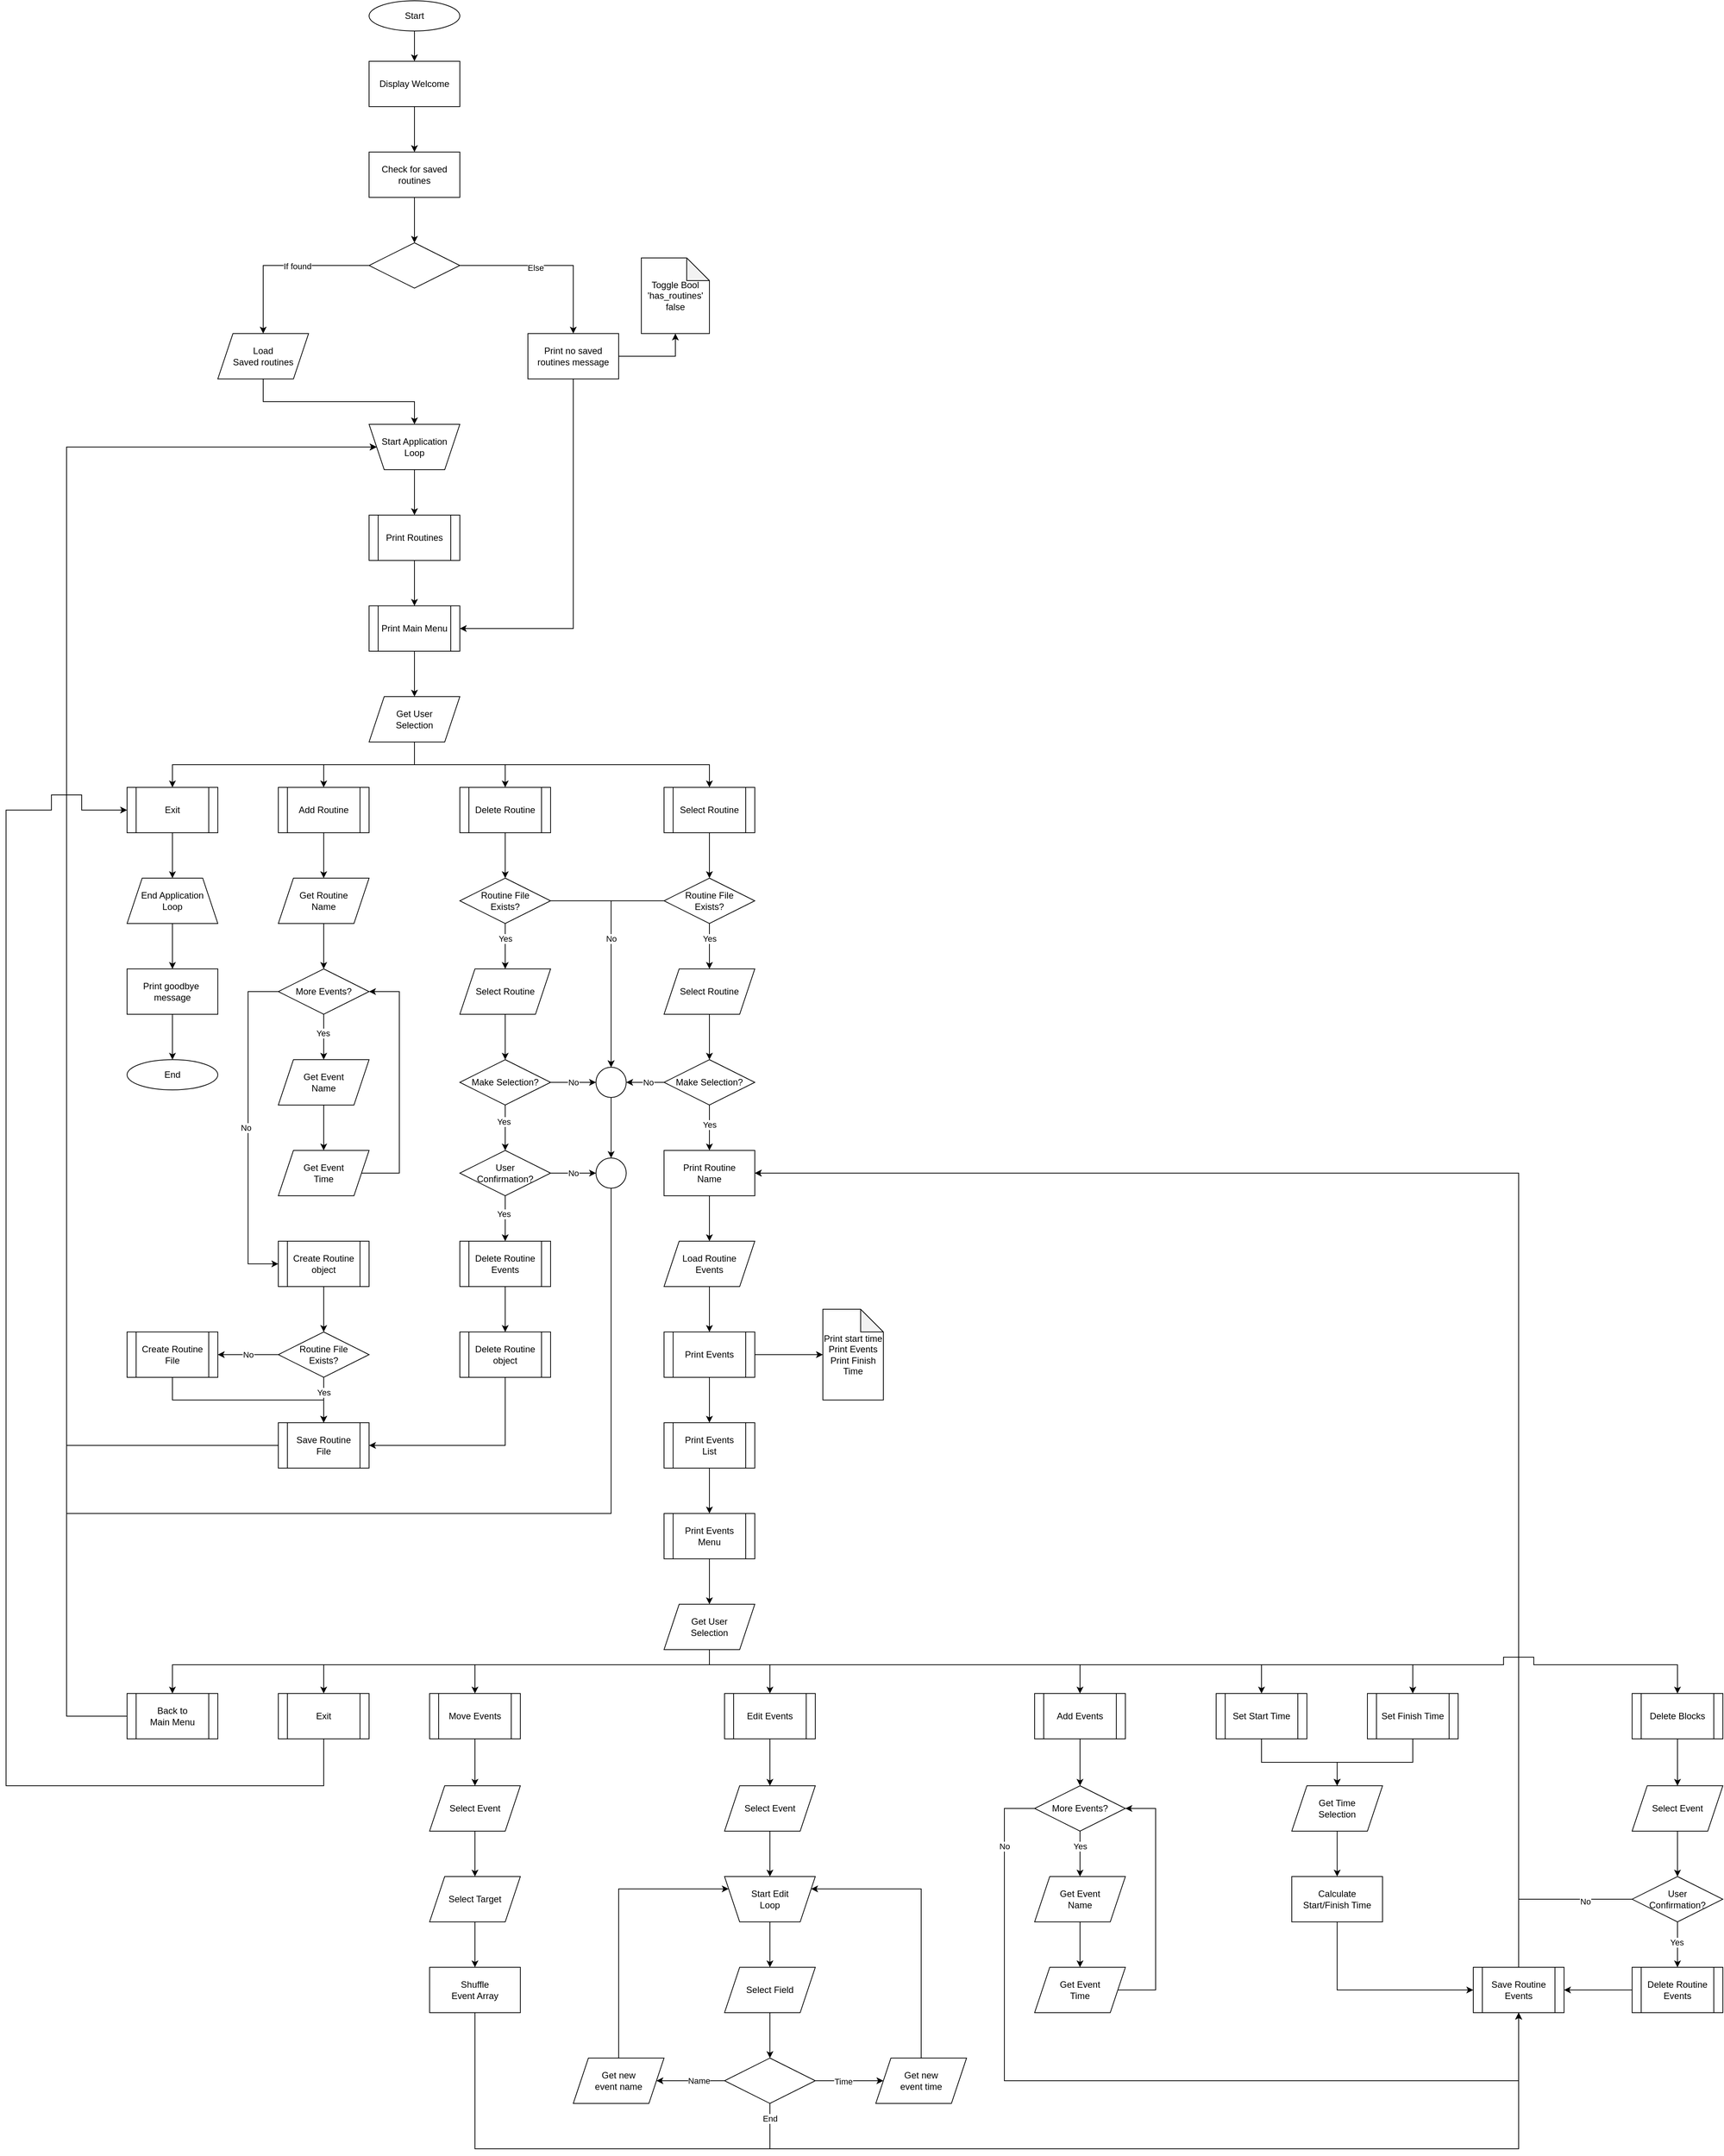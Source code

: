 <mxfile version="14.5.4" type="device"><diagram id="C5RBs43oDa-KdzZeNtuy" name="Page-1"><mxGraphModel dx="5235" dy="2472" grid="1" gridSize="10" guides="1" tooltips="1" connect="1" arrows="1" fold="1" page="1" pageScale="1" pageWidth="827" pageHeight="1169" math="0" shadow="0"><root><mxCell id="WIyWlLk6GJQsqaUBKTNV-0"/><mxCell id="WIyWlLk6GJQsqaUBKTNV-1" parent="WIyWlLk6GJQsqaUBKTNV-0"/><mxCell id="ylkTE_mZ9QsqnpCkgE-7-222" style="rounded=0;orthogonalLoop=1;jettySize=auto;html=1;exitX=0.5;exitY=1;exitDx=0;exitDy=0;entryX=0.5;entryY=0;entryDx=0;entryDy=0;" edge="1" parent="WIyWlLk6GJQsqaUBKTNV-1" source="ylkTE_mZ9QsqnpCkgE-7-1" target="ylkTE_mZ9QsqnpCkgE-7-10"><mxGeometry relative="1" as="geometry"/></mxCell><mxCell id="ylkTE_mZ9QsqnpCkgE-7-1" value="Start" style="ellipse;whiteSpace=wrap;html=1;" vertex="1" parent="WIyWlLk6GJQsqaUBKTNV-1"><mxGeometry x="-290" y="40" width="120" height="40" as="geometry"/></mxCell><mxCell id="ylkTE_mZ9QsqnpCkgE-7-25" style="edgeStyle=orthogonalEdgeStyle;rounded=0;orthogonalLoop=1;jettySize=auto;html=1;exitX=0.5;exitY=1;exitDx=0;exitDy=0;entryX=0.5;entryY=0;entryDx=0;entryDy=0;" edge="1" parent="WIyWlLk6GJQsqaUBKTNV-1" source="ylkTE_mZ9QsqnpCkgE-7-10" target="ylkTE_mZ9QsqnpCkgE-7-11"><mxGeometry relative="1" as="geometry"/></mxCell><mxCell id="ylkTE_mZ9QsqnpCkgE-7-10" value="Display Welcome" style="rounded=0;whiteSpace=wrap;html=1;" vertex="1" parent="WIyWlLk6GJQsqaUBKTNV-1"><mxGeometry x="-290" y="120" width="120" height="60" as="geometry"/></mxCell><mxCell id="ylkTE_mZ9QsqnpCkgE-7-26" style="edgeStyle=orthogonalEdgeStyle;rounded=0;orthogonalLoop=1;jettySize=auto;html=1;exitX=0.5;exitY=1;exitDx=0;exitDy=0;entryX=0.5;entryY=0;entryDx=0;entryDy=0;" edge="1" parent="WIyWlLk6GJQsqaUBKTNV-1" source="ylkTE_mZ9QsqnpCkgE-7-11" target="ylkTE_mZ9QsqnpCkgE-7-12"><mxGeometry relative="1" as="geometry"/></mxCell><mxCell id="ylkTE_mZ9QsqnpCkgE-7-11" value="Check for saved routines" style="rounded=0;whiteSpace=wrap;html=1;" vertex="1" parent="WIyWlLk6GJQsqaUBKTNV-1"><mxGeometry x="-290" y="240" width="120" height="60" as="geometry"/></mxCell><mxCell id="ylkTE_mZ9QsqnpCkgE-7-15" style="edgeStyle=orthogonalEdgeStyle;rounded=0;orthogonalLoop=1;jettySize=auto;html=1;exitX=0;exitY=0.5;exitDx=0;exitDy=0;" edge="1" parent="WIyWlLk6GJQsqaUBKTNV-1" source="ylkTE_mZ9QsqnpCkgE-7-12" target="ylkTE_mZ9QsqnpCkgE-7-14"><mxGeometry relative="1" as="geometry"/></mxCell><mxCell id="ylkTE_mZ9QsqnpCkgE-7-16" value="If found" style="edgeLabel;html=1;align=center;verticalAlign=middle;resizable=0;points=[];" vertex="1" connectable="0" parent="ylkTE_mZ9QsqnpCkgE-7-15"><mxGeometry x="-0.174" y="1" relative="1" as="geometry"><mxPoint as="offset"/></mxGeometry></mxCell><mxCell id="ylkTE_mZ9QsqnpCkgE-7-17" style="edgeStyle=orthogonalEdgeStyle;rounded=0;orthogonalLoop=1;jettySize=auto;html=1;exitX=1;exitY=0.5;exitDx=0;exitDy=0;" edge="1" parent="WIyWlLk6GJQsqaUBKTNV-1" source="ylkTE_mZ9QsqnpCkgE-7-12" target="ylkTE_mZ9QsqnpCkgE-7-13"><mxGeometry relative="1" as="geometry"/></mxCell><mxCell id="ylkTE_mZ9QsqnpCkgE-7-18" value="Else" style="edgeLabel;html=1;align=center;verticalAlign=middle;resizable=0;points=[];" vertex="1" connectable="0" parent="ylkTE_mZ9QsqnpCkgE-7-17"><mxGeometry x="-0.167" y="-3" relative="1" as="geometry"><mxPoint as="offset"/></mxGeometry></mxCell><mxCell id="ylkTE_mZ9QsqnpCkgE-7-12" value="" style="rhombus;whiteSpace=wrap;html=1;" vertex="1" parent="WIyWlLk6GJQsqaUBKTNV-1"><mxGeometry x="-290" y="360" width="120" height="60" as="geometry"/></mxCell><mxCell id="ylkTE_mZ9QsqnpCkgE-7-24" style="edgeStyle=orthogonalEdgeStyle;rounded=0;orthogonalLoop=1;jettySize=auto;html=1;entryX=1;entryY=0.5;entryDx=0;entryDy=0;exitX=0.5;exitY=1;exitDx=0;exitDy=0;" edge="1" parent="WIyWlLk6GJQsqaUBKTNV-1" source="ylkTE_mZ9QsqnpCkgE-7-13" target="ylkTE_mZ9QsqnpCkgE-7-22"><mxGeometry relative="1" as="geometry"><mxPoint x="-230" y="680" as="targetPoint"/></mxGeometry></mxCell><mxCell id="ylkTE_mZ9QsqnpCkgE-7-31" style="edgeStyle=orthogonalEdgeStyle;rounded=0;orthogonalLoop=1;jettySize=auto;html=1;exitX=1;exitY=0.5;exitDx=0;exitDy=0;entryX=0.5;entryY=1;entryDx=0;entryDy=0;entryPerimeter=0;" edge="1" parent="WIyWlLk6GJQsqaUBKTNV-1" source="ylkTE_mZ9QsqnpCkgE-7-13" target="ylkTE_mZ9QsqnpCkgE-7-30"><mxGeometry relative="1" as="geometry"/></mxCell><mxCell id="ylkTE_mZ9QsqnpCkgE-7-13" value="Print no saved routines message" style="rounded=0;whiteSpace=wrap;html=1;" vertex="1" parent="WIyWlLk6GJQsqaUBKTNV-1"><mxGeometry x="-80" y="480" width="120" height="60" as="geometry"/></mxCell><mxCell id="ylkTE_mZ9QsqnpCkgE-7-21" style="edgeStyle=orthogonalEdgeStyle;rounded=0;orthogonalLoop=1;jettySize=auto;html=1;exitX=0.5;exitY=1;exitDx=0;exitDy=0;" edge="1" parent="WIyWlLk6GJQsqaUBKTNV-1" source="ylkTE_mZ9QsqnpCkgE-7-14" target="ylkTE_mZ9QsqnpCkgE-7-27"><mxGeometry relative="1" as="geometry"/></mxCell><mxCell id="ylkTE_mZ9QsqnpCkgE-7-14" value="&lt;div&gt;Load&lt;/div&gt;&lt;div&gt;Saved routines&lt;/div&gt;" style="shape=parallelogram;perimeter=parallelogramPerimeter;whiteSpace=wrap;html=1;fixedSize=1;" vertex="1" parent="WIyWlLk6GJQsqaUBKTNV-1"><mxGeometry x="-490" y="480" width="120" height="60" as="geometry"/></mxCell><mxCell id="ylkTE_mZ9QsqnpCkgE-7-23" style="edgeStyle=orthogonalEdgeStyle;rounded=0;orthogonalLoop=1;jettySize=auto;html=1;exitX=0.5;exitY=1;exitDx=0;exitDy=0;entryX=0.5;entryY=0;entryDx=0;entryDy=0;" edge="1" parent="WIyWlLk6GJQsqaUBKTNV-1" source="ylkTE_mZ9QsqnpCkgE-7-19" target="ylkTE_mZ9QsqnpCkgE-7-22"><mxGeometry relative="1" as="geometry"/></mxCell><mxCell id="ylkTE_mZ9QsqnpCkgE-7-19" value="Print Routines" style="shape=process;whiteSpace=wrap;html=1;backgroundOutline=1;" vertex="1" parent="WIyWlLk6GJQsqaUBKTNV-1"><mxGeometry x="-290" y="720" width="120" height="60" as="geometry"/></mxCell><mxCell id="ylkTE_mZ9QsqnpCkgE-7-37" style="edgeStyle=orthogonalEdgeStyle;rounded=0;orthogonalLoop=1;jettySize=auto;html=1;exitX=0.5;exitY=1;exitDx=0;exitDy=0;entryX=0.5;entryY=0;entryDx=0;entryDy=0;" edge="1" parent="WIyWlLk6GJQsqaUBKTNV-1" source="ylkTE_mZ9QsqnpCkgE-7-22" target="ylkTE_mZ9QsqnpCkgE-7-36"><mxGeometry relative="1" as="geometry"/></mxCell><mxCell id="ylkTE_mZ9QsqnpCkgE-7-22" value="Print Main Menu" style="shape=process;whiteSpace=wrap;html=1;backgroundOutline=1;" vertex="1" parent="WIyWlLk6GJQsqaUBKTNV-1"><mxGeometry x="-290" y="840" width="120" height="60" as="geometry"/></mxCell><mxCell id="ylkTE_mZ9QsqnpCkgE-7-29" style="edgeStyle=orthogonalEdgeStyle;rounded=0;orthogonalLoop=1;jettySize=auto;html=1;exitX=0.5;exitY=0;exitDx=0;exitDy=0;entryX=0.5;entryY=0;entryDx=0;entryDy=0;" edge="1" parent="WIyWlLk6GJQsqaUBKTNV-1" source="ylkTE_mZ9QsqnpCkgE-7-27" target="ylkTE_mZ9QsqnpCkgE-7-19"><mxGeometry relative="1" as="geometry"/></mxCell><mxCell id="ylkTE_mZ9QsqnpCkgE-7-27" value="&lt;div&gt;Start Application &lt;br&gt;&lt;/div&gt;&lt;div&gt;Loop&lt;/div&gt;" style="shape=trapezoid;perimeter=trapezoidPerimeter;whiteSpace=wrap;html=1;fixedSize=1;rotation=0;horizontal=1;flipH=0;flipV=0;direction=west;" vertex="1" parent="WIyWlLk6GJQsqaUBKTNV-1"><mxGeometry x="-290" y="600" width="120" height="60" as="geometry"/></mxCell><mxCell id="ylkTE_mZ9QsqnpCkgE-7-30" value="&lt;div&gt;Toggle Bool &lt;br&gt;&lt;/div&gt;&lt;div&gt;'has_routines'&lt;/div&gt;&lt;div&gt;false&lt;br&gt;&lt;/div&gt;" style="shape=note;whiteSpace=wrap;html=1;backgroundOutline=1;darkOpacity=0.05;" vertex="1" parent="WIyWlLk6GJQsqaUBKTNV-1"><mxGeometry x="70" y="380" width="90" height="100" as="geometry"/></mxCell><mxCell id="ylkTE_mZ9QsqnpCkgE-7-114" style="edgeStyle=orthogonalEdgeStyle;rounded=0;orthogonalLoop=1;jettySize=auto;html=1;exitX=0.5;exitY=1;exitDx=0;exitDy=0;entryX=0.5;entryY=0;entryDx=0;entryDy=0;" edge="1" parent="WIyWlLk6GJQsqaUBKTNV-1" source="ylkTE_mZ9QsqnpCkgE-7-32" target="ylkTE_mZ9QsqnpCkgE-7-106"><mxGeometry relative="1" as="geometry"/></mxCell><mxCell id="ylkTE_mZ9QsqnpCkgE-7-32" value="Select Routine" style="shape=process;whiteSpace=wrap;html=1;backgroundOutline=1;" vertex="1" parent="WIyWlLk6GJQsqaUBKTNV-1"><mxGeometry x="100" y="1080" width="120" height="60" as="geometry"/></mxCell><mxCell id="ylkTE_mZ9QsqnpCkgE-7-49" style="edgeStyle=orthogonalEdgeStyle;rounded=0;orthogonalLoop=1;jettySize=auto;html=1;exitX=0.5;exitY=1;exitDx=0;exitDy=0;entryX=0.5;entryY=0;entryDx=0;entryDy=0;" edge="1" parent="WIyWlLk6GJQsqaUBKTNV-1" source="ylkTE_mZ9QsqnpCkgE-7-33" target="ylkTE_mZ9QsqnpCkgE-7-48"><mxGeometry relative="1" as="geometry"><mxPoint x="-330" y="1190" as="targetPoint"/></mxGeometry></mxCell><mxCell id="ylkTE_mZ9QsqnpCkgE-7-33" value="Add Routine" style="shape=process;whiteSpace=wrap;html=1;backgroundOutline=1;" vertex="1" parent="WIyWlLk6GJQsqaUBKTNV-1"><mxGeometry x="-410" y="1080" width="120" height="60" as="geometry"/></mxCell><mxCell id="ylkTE_mZ9QsqnpCkgE-7-83" style="edgeStyle=orthogonalEdgeStyle;rounded=0;orthogonalLoop=1;jettySize=auto;html=1;exitX=0.5;exitY=1;exitDx=0;exitDy=0;entryX=0.5;entryY=0;entryDx=0;entryDy=0;" edge="1" parent="WIyWlLk6GJQsqaUBKTNV-1" source="ylkTE_mZ9QsqnpCkgE-7-34" target="ylkTE_mZ9QsqnpCkgE-7-79"><mxGeometry relative="1" as="geometry"/></mxCell><mxCell id="ylkTE_mZ9QsqnpCkgE-7-34" value="Delete Routine" style="shape=process;whiteSpace=wrap;html=1;backgroundOutline=1;" vertex="1" parent="WIyWlLk6GJQsqaUBKTNV-1"><mxGeometry x="-170" y="1080" width="120" height="60" as="geometry"/></mxCell><mxCell id="ylkTE_mZ9QsqnpCkgE-7-43" style="edgeStyle=orthogonalEdgeStyle;rounded=0;orthogonalLoop=1;jettySize=auto;html=1;exitX=0.5;exitY=1;exitDx=0;exitDy=0;entryX=0.5;entryY=0;entryDx=0;entryDy=0;" edge="1" parent="WIyWlLk6GJQsqaUBKTNV-1" source="ylkTE_mZ9QsqnpCkgE-7-35" target="ylkTE_mZ9QsqnpCkgE-7-42"><mxGeometry relative="1" as="geometry"/></mxCell><mxCell id="ylkTE_mZ9QsqnpCkgE-7-35" value="Exit" style="shape=process;whiteSpace=wrap;html=1;backgroundOutline=1;" vertex="1" parent="WIyWlLk6GJQsqaUBKTNV-1"><mxGeometry x="-610" y="1080" width="120" height="60" as="geometry"/></mxCell><mxCell id="ylkTE_mZ9QsqnpCkgE-7-38" style="edgeStyle=orthogonalEdgeStyle;rounded=0;orthogonalLoop=1;jettySize=auto;html=1;exitX=0.5;exitY=1;exitDx=0;exitDy=0;entryX=0.5;entryY=0;entryDx=0;entryDy=0;" edge="1" parent="WIyWlLk6GJQsqaUBKTNV-1" source="ylkTE_mZ9QsqnpCkgE-7-36" target="ylkTE_mZ9QsqnpCkgE-7-32"><mxGeometry relative="1" as="geometry"/></mxCell><mxCell id="ylkTE_mZ9QsqnpCkgE-7-39" style="edgeStyle=orthogonalEdgeStyle;rounded=0;orthogonalLoop=1;jettySize=auto;html=1;exitX=0.5;exitY=1;exitDx=0;exitDy=0;entryX=0.5;entryY=0;entryDx=0;entryDy=0;" edge="1" parent="WIyWlLk6GJQsqaUBKTNV-1" source="ylkTE_mZ9QsqnpCkgE-7-36" target="ylkTE_mZ9QsqnpCkgE-7-33"><mxGeometry relative="1" as="geometry"/></mxCell><mxCell id="ylkTE_mZ9QsqnpCkgE-7-40" style="edgeStyle=orthogonalEdgeStyle;rounded=0;orthogonalLoop=1;jettySize=auto;html=1;exitX=0.5;exitY=1;exitDx=0;exitDy=0;entryX=0.5;entryY=0;entryDx=0;entryDy=0;" edge="1" parent="WIyWlLk6GJQsqaUBKTNV-1" source="ylkTE_mZ9QsqnpCkgE-7-36" target="ylkTE_mZ9QsqnpCkgE-7-34"><mxGeometry relative="1" as="geometry"/></mxCell><mxCell id="ylkTE_mZ9QsqnpCkgE-7-41" style="edgeStyle=orthogonalEdgeStyle;rounded=0;orthogonalLoop=1;jettySize=auto;html=1;exitX=0.5;exitY=1;exitDx=0;exitDy=0;entryX=0.5;entryY=0;entryDx=0;entryDy=0;" edge="1" parent="WIyWlLk6GJQsqaUBKTNV-1" source="ylkTE_mZ9QsqnpCkgE-7-36" target="ylkTE_mZ9QsqnpCkgE-7-35"><mxGeometry relative="1" as="geometry"/></mxCell><mxCell id="ylkTE_mZ9QsqnpCkgE-7-36" value="&lt;div&gt;Get User&lt;/div&gt;&lt;div&gt;Selection&lt;/div&gt;" style="shape=parallelogram;perimeter=parallelogramPerimeter;whiteSpace=wrap;html=1;fixedSize=1;" vertex="1" parent="WIyWlLk6GJQsqaUBKTNV-1"><mxGeometry x="-290" y="960" width="120" height="60" as="geometry"/></mxCell><mxCell id="ylkTE_mZ9QsqnpCkgE-7-46" style="edgeStyle=orthogonalEdgeStyle;rounded=0;orthogonalLoop=1;jettySize=auto;html=1;exitX=0.5;exitY=1;exitDx=0;exitDy=0;entryX=0.5;entryY=0;entryDx=0;entryDy=0;" edge="1" parent="WIyWlLk6GJQsqaUBKTNV-1" source="ylkTE_mZ9QsqnpCkgE-7-42" target="ylkTE_mZ9QsqnpCkgE-7-44"><mxGeometry relative="1" as="geometry"/></mxCell><mxCell id="ylkTE_mZ9QsqnpCkgE-7-42" value="&lt;div&gt;End Application&lt;/div&gt;&lt;div&gt;Loop&lt;br&gt;&lt;/div&gt;" style="shape=trapezoid;perimeter=trapezoidPerimeter;whiteSpace=wrap;html=1;fixedSize=1;" vertex="1" parent="WIyWlLk6GJQsqaUBKTNV-1"><mxGeometry x="-610" y="1200" width="120" height="60" as="geometry"/></mxCell><mxCell id="ylkTE_mZ9QsqnpCkgE-7-47" style="edgeStyle=orthogonalEdgeStyle;rounded=0;orthogonalLoop=1;jettySize=auto;html=1;exitX=0.5;exitY=1;exitDx=0;exitDy=0;entryX=0.5;entryY=0;entryDx=0;entryDy=0;" edge="1" parent="WIyWlLk6GJQsqaUBKTNV-1" source="ylkTE_mZ9QsqnpCkgE-7-44" target="ylkTE_mZ9QsqnpCkgE-7-45"><mxGeometry relative="1" as="geometry"/></mxCell><mxCell id="ylkTE_mZ9QsqnpCkgE-7-44" value="Print goodbye&amp;nbsp; message" style="rounded=0;whiteSpace=wrap;html=1;" vertex="1" parent="WIyWlLk6GJQsqaUBKTNV-1"><mxGeometry x="-610" y="1320" width="120" height="60" as="geometry"/></mxCell><mxCell id="ylkTE_mZ9QsqnpCkgE-7-45" value="End" style="ellipse;whiteSpace=wrap;html=1;" vertex="1" parent="WIyWlLk6GJQsqaUBKTNV-1"><mxGeometry x="-610" y="1440" width="120" height="40" as="geometry"/></mxCell><mxCell id="ylkTE_mZ9QsqnpCkgE-7-56" style="edgeStyle=orthogonalEdgeStyle;rounded=0;orthogonalLoop=1;jettySize=auto;html=1;entryX=0.5;entryY=0;entryDx=0;entryDy=0;exitX=0.5;exitY=1;exitDx=0;exitDy=0;" edge="1" parent="WIyWlLk6GJQsqaUBKTNV-1" source="ylkTE_mZ9QsqnpCkgE-7-48" target="ylkTE_mZ9QsqnpCkgE-7-52"><mxGeometry relative="1" as="geometry"><mxPoint x="-370" y="1290" as="sourcePoint"/><mxPoint x="-350" y="1310" as="targetPoint"/></mxGeometry></mxCell><mxCell id="ylkTE_mZ9QsqnpCkgE-7-48" value="&lt;div&gt;Get Routine&lt;/div&gt;&lt;div&gt;Name&lt;/div&gt;" style="shape=parallelogram;perimeter=parallelogramPerimeter;whiteSpace=wrap;html=1;fixedSize=1;" vertex="1" parent="WIyWlLk6GJQsqaUBKTNV-1"><mxGeometry x="-410" y="1200" width="120" height="60" as="geometry"/></mxCell><mxCell id="ylkTE_mZ9QsqnpCkgE-7-55" style="edgeStyle=orthogonalEdgeStyle;rounded=0;orthogonalLoop=1;jettySize=auto;html=1;exitX=0.5;exitY=1;exitDx=0;exitDy=0;entryX=0.5;entryY=0;entryDx=0;entryDy=0;" edge="1" parent="WIyWlLk6GJQsqaUBKTNV-1" source="ylkTE_mZ9QsqnpCkgE-7-50" target="ylkTE_mZ9QsqnpCkgE-7-51"><mxGeometry relative="1" as="geometry"/></mxCell><mxCell id="ylkTE_mZ9QsqnpCkgE-7-50" value="&lt;div&gt;Get Event&lt;/div&gt;&lt;div&gt;Name&lt;br&gt;&lt;/div&gt;" style="shape=parallelogram;perimeter=parallelogramPerimeter;whiteSpace=wrap;html=1;fixedSize=1;" vertex="1" parent="WIyWlLk6GJQsqaUBKTNV-1"><mxGeometry x="-410" y="1440" width="120" height="60" as="geometry"/></mxCell><mxCell id="ylkTE_mZ9QsqnpCkgE-7-57" style="edgeStyle=orthogonalEdgeStyle;rounded=0;orthogonalLoop=1;jettySize=auto;html=1;exitX=1;exitY=0.5;exitDx=0;exitDy=0;entryX=1;entryY=0.5;entryDx=0;entryDy=0;" edge="1" parent="WIyWlLk6GJQsqaUBKTNV-1" source="ylkTE_mZ9QsqnpCkgE-7-51" target="ylkTE_mZ9QsqnpCkgE-7-52"><mxGeometry relative="1" as="geometry"><Array as="points"><mxPoint x="-250" y="1590"/><mxPoint x="-250" y="1350"/></Array></mxGeometry></mxCell><mxCell id="ylkTE_mZ9QsqnpCkgE-7-51" value="&lt;div&gt;Get Event&lt;/div&gt;&lt;div&gt;Time&lt;br&gt;&lt;/div&gt;" style="shape=parallelogram;perimeter=parallelogramPerimeter;whiteSpace=wrap;html=1;fixedSize=1;" vertex="1" parent="WIyWlLk6GJQsqaUBKTNV-1"><mxGeometry x="-410" y="1560" width="120" height="60" as="geometry"/></mxCell><mxCell id="ylkTE_mZ9QsqnpCkgE-7-53" style="edgeStyle=orthogonalEdgeStyle;rounded=0;orthogonalLoop=1;jettySize=auto;html=1;exitX=0.5;exitY=1;exitDx=0;exitDy=0;entryX=0.5;entryY=0;entryDx=0;entryDy=0;" edge="1" parent="WIyWlLk6GJQsqaUBKTNV-1" source="ylkTE_mZ9QsqnpCkgE-7-52" target="ylkTE_mZ9QsqnpCkgE-7-50"><mxGeometry relative="1" as="geometry"/></mxCell><mxCell id="ylkTE_mZ9QsqnpCkgE-7-54" value="Yes" style="edgeLabel;html=1;align=center;verticalAlign=middle;resizable=0;points=[];" vertex="1" connectable="0" parent="ylkTE_mZ9QsqnpCkgE-7-53"><mxGeometry x="-0.167" y="-1" relative="1" as="geometry"><mxPoint as="offset"/></mxGeometry></mxCell><mxCell id="ylkTE_mZ9QsqnpCkgE-7-59" style="edgeStyle=orthogonalEdgeStyle;rounded=0;orthogonalLoop=1;jettySize=auto;html=1;exitX=0;exitY=0.5;exitDx=0;exitDy=0;entryX=0;entryY=0.5;entryDx=0;entryDy=0;" edge="1" parent="WIyWlLk6GJQsqaUBKTNV-1" source="ylkTE_mZ9QsqnpCkgE-7-52" target="ylkTE_mZ9QsqnpCkgE-7-62"><mxGeometry relative="1" as="geometry"><Array as="points"><mxPoint x="-450" y="1350"/><mxPoint x="-450" y="1710"/></Array></mxGeometry></mxCell><mxCell id="ylkTE_mZ9QsqnpCkgE-7-86" value="No" style="edgeLabel;html=1;align=center;verticalAlign=middle;resizable=0;points=[];" vertex="1" connectable="0" parent="ylkTE_mZ9QsqnpCkgE-7-59"><mxGeometry x="-0.066" y="-3" relative="1" as="geometry"><mxPoint y="14.29" as="offset"/></mxGeometry></mxCell><mxCell id="ylkTE_mZ9QsqnpCkgE-7-52" value="More Events?" style="rhombus;whiteSpace=wrap;html=1;" vertex="1" parent="WIyWlLk6GJQsqaUBKTNV-1"><mxGeometry x="-410" y="1320" width="120" height="60" as="geometry"/></mxCell><mxCell id="ylkTE_mZ9QsqnpCkgE-7-61" style="edgeStyle=orthogonalEdgeStyle;rounded=0;orthogonalLoop=1;jettySize=auto;html=1;exitX=0;exitY=0.5;exitDx=0;exitDy=0;entryX=1;entryY=0.5;entryDx=0;entryDy=0;" edge="1" parent="WIyWlLk6GJQsqaUBKTNV-1" source="ylkTE_mZ9QsqnpCkgE-7-58" target="ylkTE_mZ9QsqnpCkgE-7-60"><mxGeometry relative="1" as="geometry"/></mxCell><mxCell id="ylkTE_mZ9QsqnpCkgE-7-72" value="No" style="edgeLabel;html=1;align=center;verticalAlign=middle;resizable=0;points=[];" vertex="1" connectable="0" parent="ylkTE_mZ9QsqnpCkgE-7-61"><mxGeometry x="0.263" y="-1" relative="1" as="geometry"><mxPoint x="10.34" y="1" as="offset"/></mxGeometry></mxCell><mxCell id="ylkTE_mZ9QsqnpCkgE-7-73" style="edgeStyle=orthogonalEdgeStyle;rounded=0;orthogonalLoop=1;jettySize=auto;html=1;exitX=0.5;exitY=1;exitDx=0;exitDy=0;entryX=0.5;entryY=0;entryDx=0;entryDy=0;" edge="1" parent="WIyWlLk6GJQsqaUBKTNV-1" source="ylkTE_mZ9QsqnpCkgE-7-58" target="ylkTE_mZ9QsqnpCkgE-7-66"><mxGeometry relative="1" as="geometry"/></mxCell><mxCell id="ylkTE_mZ9QsqnpCkgE-7-74" value="&lt;div&gt;Yes&lt;/div&gt;" style="edgeLabel;html=1;align=center;verticalAlign=middle;resizable=0;points=[];" vertex="1" connectable="0" parent="ylkTE_mZ9QsqnpCkgE-7-73"><mxGeometry x="0.269" relative="1" as="geometry"><mxPoint y="-18.1" as="offset"/></mxGeometry></mxCell><mxCell id="ylkTE_mZ9QsqnpCkgE-7-58" value="&lt;div&gt;Routine File &lt;br&gt;&lt;/div&gt;&lt;div&gt;Exists?&lt;/div&gt;" style="rhombus;whiteSpace=wrap;html=1;" vertex="1" parent="WIyWlLk6GJQsqaUBKTNV-1"><mxGeometry x="-410" y="1800" width="120" height="60" as="geometry"/></mxCell><mxCell id="ylkTE_mZ9QsqnpCkgE-7-70" style="edgeStyle=orthogonalEdgeStyle;rounded=0;orthogonalLoop=1;jettySize=auto;html=1;exitX=0.5;exitY=1;exitDx=0;exitDy=0;entryX=0.5;entryY=0;entryDx=0;entryDy=0;" edge="1" parent="WIyWlLk6GJQsqaUBKTNV-1" source="ylkTE_mZ9QsqnpCkgE-7-60" target="ylkTE_mZ9QsqnpCkgE-7-66"><mxGeometry relative="1" as="geometry"/></mxCell><mxCell id="ylkTE_mZ9QsqnpCkgE-7-60" value="Create Routine File" style="shape=process;whiteSpace=wrap;html=1;backgroundOutline=1;" vertex="1" parent="WIyWlLk6GJQsqaUBKTNV-1"><mxGeometry x="-610" y="1800" width="120" height="60" as="geometry"/></mxCell><mxCell id="ylkTE_mZ9QsqnpCkgE-7-71" style="edgeStyle=orthogonalEdgeStyle;rounded=0;orthogonalLoop=1;jettySize=auto;html=1;exitX=0.5;exitY=1;exitDx=0;exitDy=0;entryX=0.5;entryY=0;entryDx=0;entryDy=0;" edge="1" parent="WIyWlLk6GJQsqaUBKTNV-1" source="ylkTE_mZ9QsqnpCkgE-7-62" target="ylkTE_mZ9QsqnpCkgE-7-58"><mxGeometry relative="1" as="geometry"/></mxCell><mxCell id="ylkTE_mZ9QsqnpCkgE-7-62" value="Create Routine object" style="shape=process;whiteSpace=wrap;html=1;backgroundOutline=1;" vertex="1" parent="WIyWlLk6GJQsqaUBKTNV-1"><mxGeometry x="-410" y="1680" width="120" height="60" as="geometry"/></mxCell><mxCell id="ylkTE_mZ9QsqnpCkgE-7-68" style="edgeStyle=orthogonalEdgeStyle;rounded=0;orthogonalLoop=1;jettySize=auto;html=1;exitX=0;exitY=0.5;exitDx=0;exitDy=0;entryX=1;entryY=0.5;entryDx=0;entryDy=0;" edge="1" parent="WIyWlLk6GJQsqaUBKTNV-1" source="ylkTE_mZ9QsqnpCkgE-7-66" target="ylkTE_mZ9QsqnpCkgE-7-27"><mxGeometry relative="1" as="geometry"><Array as="points"><mxPoint x="-690" y="1950"/><mxPoint x="-690" y="630"/></Array></mxGeometry></mxCell><mxCell id="ylkTE_mZ9QsqnpCkgE-7-66" value="&lt;div&gt;Save Routine&lt;/div&gt;&lt;div&gt;File&lt;br&gt;&lt;/div&gt;" style="shape=process;whiteSpace=wrap;html=1;backgroundOutline=1;" vertex="1" parent="WIyWlLk6GJQsqaUBKTNV-1"><mxGeometry x="-410" y="1920" width="120" height="60" as="geometry"/></mxCell><mxCell id="ylkTE_mZ9QsqnpCkgE-7-82" style="edgeStyle=orthogonalEdgeStyle;rounded=0;orthogonalLoop=1;jettySize=auto;html=1;exitX=0.5;exitY=1;exitDx=0;exitDy=0;entryX=0.5;entryY=0;entryDx=0;entryDy=0;" edge="1" parent="WIyWlLk6GJQsqaUBKTNV-1" source="ylkTE_mZ9QsqnpCkgE-7-75" target="ylkTE_mZ9QsqnpCkgE-7-78"><mxGeometry relative="1" as="geometry"/></mxCell><mxCell id="ylkTE_mZ9QsqnpCkgE-7-75" value="&lt;div&gt;Select Routine&lt;br&gt;&lt;/div&gt;" style="shape=parallelogram;perimeter=parallelogramPerimeter;whiteSpace=wrap;html=1;fixedSize=1;" vertex="1" parent="WIyWlLk6GJQsqaUBKTNV-1"><mxGeometry x="-170" y="1320" width="120" height="60" as="geometry"/></mxCell><mxCell id="ylkTE_mZ9QsqnpCkgE-7-88" style="edgeStyle=orthogonalEdgeStyle;rounded=0;orthogonalLoop=1;jettySize=auto;html=1;exitX=0.5;exitY=1;exitDx=0;exitDy=0;" edge="1" parent="WIyWlLk6GJQsqaUBKTNV-1" source="ylkTE_mZ9QsqnpCkgE-7-78" target="ylkTE_mZ9QsqnpCkgE-7-87"><mxGeometry relative="1" as="geometry"/></mxCell><mxCell id="ylkTE_mZ9QsqnpCkgE-7-89" value="Yes" style="edgeLabel;html=1;align=center;verticalAlign=middle;resizable=0;points=[];" vertex="1" connectable="0" parent="ylkTE_mZ9QsqnpCkgE-7-88"><mxGeometry x="-0.276" y="-2" relative="1" as="geometry"><mxPoint as="offset"/></mxGeometry></mxCell><mxCell id="ylkTE_mZ9QsqnpCkgE-7-95" style="edgeStyle=orthogonalEdgeStyle;rounded=0;orthogonalLoop=1;jettySize=auto;html=1;exitX=1;exitY=0.5;exitDx=0;exitDy=0;entryX=0;entryY=0.5;entryDx=0;entryDy=0;" edge="1" parent="WIyWlLk6GJQsqaUBKTNV-1" source="ylkTE_mZ9QsqnpCkgE-7-78" target="ylkTE_mZ9QsqnpCkgE-7-94"><mxGeometry relative="1" as="geometry"/></mxCell><mxCell id="ylkTE_mZ9QsqnpCkgE-7-102" value="No" style="edgeLabel;html=1;align=center;verticalAlign=middle;resizable=0;points=[];" vertex="1" connectable="0" parent="ylkTE_mZ9QsqnpCkgE-7-95"><mxGeometry x="-0.146" y="1" relative="1" as="geometry"><mxPoint x="4.29" y="1" as="offset"/></mxGeometry></mxCell><mxCell id="ylkTE_mZ9QsqnpCkgE-7-78" value="Make Selection?" style="rhombus;whiteSpace=wrap;html=1;" vertex="1" parent="WIyWlLk6GJQsqaUBKTNV-1"><mxGeometry x="-170" y="1440" width="120" height="60" as="geometry"/></mxCell><mxCell id="ylkTE_mZ9QsqnpCkgE-7-81" style="edgeStyle=orthogonalEdgeStyle;rounded=0;orthogonalLoop=1;jettySize=auto;html=1;exitX=0.5;exitY=1;exitDx=0;exitDy=0;entryX=0.5;entryY=0;entryDx=0;entryDy=0;" edge="1" parent="WIyWlLk6GJQsqaUBKTNV-1" source="ylkTE_mZ9QsqnpCkgE-7-79" target="ylkTE_mZ9QsqnpCkgE-7-75"><mxGeometry relative="1" as="geometry"/></mxCell><mxCell id="ylkTE_mZ9QsqnpCkgE-7-84" value="Yes" style="edgeLabel;html=1;align=center;verticalAlign=middle;resizable=0;points=[];" vertex="1" connectable="0" parent="ylkTE_mZ9QsqnpCkgE-7-81"><mxGeometry x="-0.233" y="-1" relative="1" as="geometry"><mxPoint x="1" y="-2.76" as="offset"/></mxGeometry></mxCell><mxCell id="ylkTE_mZ9QsqnpCkgE-7-96" style="edgeStyle=orthogonalEdgeStyle;rounded=0;orthogonalLoop=1;jettySize=auto;html=1;exitX=1;exitY=0.5;exitDx=0;exitDy=0;entryX=0.5;entryY=0;entryDx=0;entryDy=0;" edge="1" parent="WIyWlLk6GJQsqaUBKTNV-1" source="ylkTE_mZ9QsqnpCkgE-7-79" target="ylkTE_mZ9QsqnpCkgE-7-94"><mxGeometry relative="1" as="geometry"/></mxCell><mxCell id="ylkTE_mZ9QsqnpCkgE-7-101" value="No" style="edgeLabel;html=1;align=center;verticalAlign=middle;resizable=0;points=[];" vertex="1" connectable="0" parent="ylkTE_mZ9QsqnpCkgE-7-96"><mxGeometry x="-0.071" y="1" relative="1" as="geometry"><mxPoint x="-0.96" y="-8.94" as="offset"/></mxGeometry></mxCell><mxCell id="ylkTE_mZ9QsqnpCkgE-7-79" value="&lt;div&gt;Routine File &lt;br&gt;&lt;/div&gt;&lt;div&gt;Exists?&lt;/div&gt;" style="rhombus;whiteSpace=wrap;html=1;" vertex="1" parent="WIyWlLk6GJQsqaUBKTNV-1"><mxGeometry x="-170" y="1200" width="120" height="60" as="geometry"/></mxCell><mxCell id="ylkTE_mZ9QsqnpCkgE-7-92" style="edgeStyle=orthogonalEdgeStyle;rounded=0;orthogonalLoop=1;jettySize=auto;html=1;exitX=0.5;exitY=1;exitDx=0;exitDy=0;" edge="1" parent="WIyWlLk6GJQsqaUBKTNV-1" source="ylkTE_mZ9QsqnpCkgE-7-87" target="ylkTE_mZ9QsqnpCkgE-7-121"><mxGeometry relative="1" as="geometry"/></mxCell><mxCell id="ylkTE_mZ9QsqnpCkgE-7-93" value="Yes" style="edgeLabel;html=1;align=center;verticalAlign=middle;resizable=0;points=[];" vertex="1" connectable="0" parent="ylkTE_mZ9QsqnpCkgE-7-92"><mxGeometry x="-0.214" y="-2" relative="1" as="geometry"><mxPoint as="offset"/></mxGeometry></mxCell><mxCell id="ylkTE_mZ9QsqnpCkgE-7-98" style="edgeStyle=orthogonalEdgeStyle;rounded=0;orthogonalLoop=1;jettySize=auto;html=1;exitX=1;exitY=0.5;exitDx=0;exitDy=0;entryX=0;entryY=0.5;entryDx=0;entryDy=0;" edge="1" parent="WIyWlLk6GJQsqaUBKTNV-1" source="ylkTE_mZ9QsqnpCkgE-7-87" target="ylkTE_mZ9QsqnpCkgE-7-97"><mxGeometry relative="1" as="geometry"/></mxCell><mxCell id="ylkTE_mZ9QsqnpCkgE-7-103" value="No" style="edgeLabel;html=1;align=center;verticalAlign=middle;resizable=0;points=[];" vertex="1" connectable="0" parent="ylkTE_mZ9QsqnpCkgE-7-98"><mxGeometry x="-0.255" relative="1" as="geometry"><mxPoint x="7.71" as="offset"/></mxGeometry></mxCell><mxCell id="ylkTE_mZ9QsqnpCkgE-7-87" value="&lt;div&gt;User &lt;br&gt;&lt;/div&gt;&lt;div&gt;Confirmation?&lt;/div&gt;" style="rhombus;whiteSpace=wrap;html=1;" vertex="1" parent="WIyWlLk6GJQsqaUBKTNV-1"><mxGeometry x="-170" y="1560" width="120" height="60" as="geometry"/></mxCell><mxCell id="ylkTE_mZ9QsqnpCkgE-7-91" style="edgeStyle=orthogonalEdgeStyle;rounded=0;orthogonalLoop=1;jettySize=auto;html=1;exitX=0.5;exitY=1;exitDx=0;exitDy=0;entryX=1;entryY=0.5;entryDx=0;entryDy=0;" edge="1" parent="WIyWlLk6GJQsqaUBKTNV-1" source="ylkTE_mZ9QsqnpCkgE-7-90" target="ylkTE_mZ9QsqnpCkgE-7-66"><mxGeometry relative="1" as="geometry"/></mxCell><mxCell id="ylkTE_mZ9QsqnpCkgE-7-90" value="Delete Routine object" style="shape=process;whiteSpace=wrap;html=1;backgroundOutline=1;" vertex="1" parent="WIyWlLk6GJQsqaUBKTNV-1"><mxGeometry x="-170" y="1800" width="120" height="60" as="geometry"/></mxCell><mxCell id="ylkTE_mZ9QsqnpCkgE-7-99" style="edgeStyle=orthogonalEdgeStyle;rounded=0;orthogonalLoop=1;jettySize=auto;html=1;exitX=0.5;exitY=1;exitDx=0;exitDy=0;entryX=0.5;entryY=0;entryDx=0;entryDy=0;" edge="1" parent="WIyWlLk6GJQsqaUBKTNV-1" source="ylkTE_mZ9QsqnpCkgE-7-94" target="ylkTE_mZ9QsqnpCkgE-7-97"><mxGeometry relative="1" as="geometry"/></mxCell><mxCell id="ylkTE_mZ9QsqnpCkgE-7-94" value="" style="ellipse;whiteSpace=wrap;html=1;aspect=fixed;" vertex="1" parent="WIyWlLk6GJQsqaUBKTNV-1"><mxGeometry x="10" y="1450" width="40" height="40" as="geometry"/></mxCell><mxCell id="ylkTE_mZ9QsqnpCkgE-7-100" style="edgeStyle=orthogonalEdgeStyle;rounded=0;orthogonalLoop=1;jettySize=auto;html=1;exitX=0.5;exitY=1;exitDx=0;exitDy=0;entryX=1;entryY=0.5;entryDx=0;entryDy=0;" edge="1" parent="WIyWlLk6GJQsqaUBKTNV-1" source="ylkTE_mZ9QsqnpCkgE-7-97" target="ylkTE_mZ9QsqnpCkgE-7-27"><mxGeometry relative="1" as="geometry"><mxPoint x="-340" y="560" as="targetPoint"/><Array as="points"><mxPoint x="30" y="2040"/><mxPoint x="-690" y="2040"/><mxPoint x="-690" y="630"/></Array></mxGeometry></mxCell><mxCell id="ylkTE_mZ9QsqnpCkgE-7-97" value="" style="ellipse;whiteSpace=wrap;html=1;aspect=fixed;" vertex="1" parent="WIyWlLk6GJQsqaUBKTNV-1"><mxGeometry x="10" y="1570" width="40" height="40" as="geometry"/></mxCell><mxCell id="ylkTE_mZ9QsqnpCkgE-7-112" style="edgeStyle=orthogonalEdgeStyle;rounded=0;orthogonalLoop=1;jettySize=auto;html=1;exitX=0.5;exitY=1;exitDx=0;exitDy=0;entryX=0.5;entryY=0;entryDx=0;entryDy=0;" edge="1" parent="WIyWlLk6GJQsqaUBKTNV-1" source="ylkTE_mZ9QsqnpCkgE-7-104" target="ylkTE_mZ9QsqnpCkgE-7-105"><mxGeometry relative="1" as="geometry"/></mxCell><mxCell id="ylkTE_mZ9QsqnpCkgE-7-104" value="&lt;div&gt;Select Routine&lt;br&gt;&lt;/div&gt;" style="shape=parallelogram;perimeter=parallelogramPerimeter;whiteSpace=wrap;html=1;fixedSize=1;" vertex="1" parent="WIyWlLk6GJQsqaUBKTNV-1"><mxGeometry x="100" y="1320" width="120" height="60" as="geometry"/></mxCell><mxCell id="ylkTE_mZ9QsqnpCkgE-7-110" style="edgeStyle=orthogonalEdgeStyle;rounded=0;orthogonalLoop=1;jettySize=auto;html=1;exitX=0;exitY=0.5;exitDx=0;exitDy=0;entryX=1;entryY=0.5;entryDx=0;entryDy=0;" edge="1" parent="WIyWlLk6GJQsqaUBKTNV-1" source="ylkTE_mZ9QsqnpCkgE-7-105" target="ylkTE_mZ9QsqnpCkgE-7-94"><mxGeometry relative="1" as="geometry"/></mxCell><mxCell id="ylkTE_mZ9QsqnpCkgE-7-111" value="No" style="edgeLabel;html=1;align=center;verticalAlign=middle;resizable=0;points=[];" vertex="1" connectable="0" parent="ylkTE_mZ9QsqnpCkgE-7-110"><mxGeometry x="-0.168" relative="1" as="geometry"><mxPoint as="offset"/></mxGeometry></mxCell><mxCell id="ylkTE_mZ9QsqnpCkgE-7-117" style="edgeStyle=orthogonalEdgeStyle;rounded=0;orthogonalLoop=1;jettySize=auto;html=1;exitX=0.5;exitY=1;exitDx=0;exitDy=0;entryX=0.5;entryY=0;entryDx=0;entryDy=0;" edge="1" parent="WIyWlLk6GJQsqaUBKTNV-1" source="ylkTE_mZ9QsqnpCkgE-7-105" target="ylkTE_mZ9QsqnpCkgE-7-116"><mxGeometry relative="1" as="geometry"/></mxCell><mxCell id="ylkTE_mZ9QsqnpCkgE-7-118" value="Yes" style="edgeLabel;html=1;align=center;verticalAlign=middle;resizable=0;points=[];" vertex="1" connectable="0" parent="ylkTE_mZ9QsqnpCkgE-7-117"><mxGeometry x="-0.149" relative="1" as="geometry"><mxPoint as="offset"/></mxGeometry></mxCell><mxCell id="ylkTE_mZ9QsqnpCkgE-7-105" value="Make Selection?" style="rhombus;whiteSpace=wrap;html=1;" vertex="1" parent="WIyWlLk6GJQsqaUBKTNV-1"><mxGeometry x="100" y="1440" width="120" height="60" as="geometry"/></mxCell><mxCell id="ylkTE_mZ9QsqnpCkgE-7-107" style="edgeStyle=orthogonalEdgeStyle;rounded=0;orthogonalLoop=1;jettySize=auto;html=1;exitX=0;exitY=0.5;exitDx=0;exitDy=0;entryX=0.5;entryY=0;entryDx=0;entryDy=0;" edge="1" parent="WIyWlLk6GJQsqaUBKTNV-1" source="ylkTE_mZ9QsqnpCkgE-7-106" target="ylkTE_mZ9QsqnpCkgE-7-94"><mxGeometry relative="1" as="geometry"/></mxCell><mxCell id="ylkTE_mZ9QsqnpCkgE-7-108" value="No" style="edgeLabel;html=1;align=center;verticalAlign=middle;resizable=0;points=[];" vertex="1" connectable="0" parent="ylkTE_mZ9QsqnpCkgE-7-107"><mxGeometry x="-0.171" relative="1" as="geometry"><mxPoint as="offset"/></mxGeometry></mxCell><mxCell id="ylkTE_mZ9QsqnpCkgE-7-113" style="edgeStyle=orthogonalEdgeStyle;rounded=0;orthogonalLoop=1;jettySize=auto;html=1;exitX=0.5;exitY=1;exitDx=0;exitDy=0;entryX=0.5;entryY=0;entryDx=0;entryDy=0;" edge="1" parent="WIyWlLk6GJQsqaUBKTNV-1" source="ylkTE_mZ9QsqnpCkgE-7-106" target="ylkTE_mZ9QsqnpCkgE-7-104"><mxGeometry relative="1" as="geometry"/></mxCell><mxCell id="ylkTE_mZ9QsqnpCkgE-7-115" value="Yes" style="edgeLabel;html=1;align=center;verticalAlign=middle;resizable=0;points=[];" vertex="1" connectable="0" parent="ylkTE_mZ9QsqnpCkgE-7-113"><mxGeometry x="-0.211" relative="1" as="geometry"><mxPoint y="-3.45" as="offset"/></mxGeometry></mxCell><mxCell id="ylkTE_mZ9QsqnpCkgE-7-106" value="&lt;div&gt;Routine File &lt;br&gt;&lt;/div&gt;&lt;div&gt;Exists?&lt;/div&gt;" style="rhombus;whiteSpace=wrap;html=1;" vertex="1" parent="WIyWlLk6GJQsqaUBKTNV-1"><mxGeometry x="100" y="1200" width="120" height="60" as="geometry"/></mxCell><mxCell id="ylkTE_mZ9QsqnpCkgE-7-120" style="edgeStyle=orthogonalEdgeStyle;rounded=0;orthogonalLoop=1;jettySize=auto;html=1;exitX=0.5;exitY=1;exitDx=0;exitDy=0;" edge="1" parent="WIyWlLk6GJQsqaUBKTNV-1" source="ylkTE_mZ9QsqnpCkgE-7-116" target="ylkTE_mZ9QsqnpCkgE-7-125"><mxGeometry relative="1" as="geometry"><mxPoint x="160.0" y="1680" as="targetPoint"/></mxGeometry></mxCell><mxCell id="ylkTE_mZ9QsqnpCkgE-7-116" value="&lt;div&gt;Print Routine &lt;br&gt;&lt;/div&gt;&lt;div&gt;Name&lt;/div&gt;" style="rounded=0;whiteSpace=wrap;html=1;" vertex="1" parent="WIyWlLk6GJQsqaUBKTNV-1"><mxGeometry x="100" y="1560" width="120" height="60" as="geometry"/></mxCell><mxCell id="ylkTE_mZ9QsqnpCkgE-7-123" style="edgeStyle=orthogonalEdgeStyle;rounded=0;orthogonalLoop=1;jettySize=auto;html=1;exitX=0.5;exitY=1;exitDx=0;exitDy=0;entryX=0.5;entryY=0;entryDx=0;entryDy=0;" edge="1" parent="WIyWlLk6GJQsqaUBKTNV-1" source="ylkTE_mZ9QsqnpCkgE-7-121" target="ylkTE_mZ9QsqnpCkgE-7-90"><mxGeometry relative="1" as="geometry"/></mxCell><mxCell id="ylkTE_mZ9QsqnpCkgE-7-121" value="Delete Routine Events" style="shape=process;whiteSpace=wrap;html=1;backgroundOutline=1;" vertex="1" parent="WIyWlLk6GJQsqaUBKTNV-1"><mxGeometry x="-170" y="1680" width="120" height="60" as="geometry"/></mxCell><mxCell id="ylkTE_mZ9QsqnpCkgE-7-129" style="edgeStyle=orthogonalEdgeStyle;rounded=0;orthogonalLoop=1;jettySize=auto;html=1;exitX=0.5;exitY=1;exitDx=0;exitDy=0;entryX=0.5;entryY=0;entryDx=0;entryDy=0;" edge="1" parent="WIyWlLk6GJQsqaUBKTNV-1" source="ylkTE_mZ9QsqnpCkgE-7-124" target="ylkTE_mZ9QsqnpCkgE-7-128"><mxGeometry relative="1" as="geometry"/></mxCell><mxCell id="ylkTE_mZ9QsqnpCkgE-7-148" style="edgeStyle=orthogonalEdgeStyle;rounded=0;orthogonalLoop=1;jettySize=auto;html=1;exitX=1;exitY=0.5;exitDx=0;exitDy=0;entryX=0;entryY=0.5;entryDx=0;entryDy=0;entryPerimeter=0;" edge="1" parent="WIyWlLk6GJQsqaUBKTNV-1" source="ylkTE_mZ9QsqnpCkgE-7-124" target="ylkTE_mZ9QsqnpCkgE-7-147"><mxGeometry relative="1" as="geometry"/></mxCell><mxCell id="ylkTE_mZ9QsqnpCkgE-7-124" value="Print Events" style="shape=process;whiteSpace=wrap;html=1;backgroundOutline=1;" vertex="1" parent="WIyWlLk6GJQsqaUBKTNV-1"><mxGeometry x="100" y="1800" width="120" height="60" as="geometry"/></mxCell><mxCell id="ylkTE_mZ9QsqnpCkgE-7-126" style="edgeStyle=orthogonalEdgeStyle;rounded=0;orthogonalLoop=1;jettySize=auto;html=1;exitX=0.5;exitY=1;exitDx=0;exitDy=0;entryX=0.5;entryY=0;entryDx=0;entryDy=0;" edge="1" parent="WIyWlLk6GJQsqaUBKTNV-1" source="ylkTE_mZ9QsqnpCkgE-7-125" target="ylkTE_mZ9QsqnpCkgE-7-124"><mxGeometry relative="1" as="geometry"><mxPoint x="130" y="1830" as="targetPoint"/></mxGeometry></mxCell><mxCell id="ylkTE_mZ9QsqnpCkgE-7-125" value="&lt;div&gt;Load Routine&lt;/div&gt;&lt;div&gt;Events&lt;/div&gt;" style="shape=parallelogram;perimeter=parallelogramPerimeter;whiteSpace=wrap;html=1;fixedSize=1;" vertex="1" parent="WIyWlLk6GJQsqaUBKTNV-1"><mxGeometry x="100" y="1680" width="120" height="60" as="geometry"/></mxCell><mxCell id="ylkTE_mZ9QsqnpCkgE-7-132" style="edgeStyle=orthogonalEdgeStyle;rounded=0;orthogonalLoop=1;jettySize=auto;html=1;exitX=0.5;exitY=1;exitDx=0;exitDy=0;entryX=0.5;entryY=0;entryDx=0;entryDy=0;" edge="1" parent="WIyWlLk6GJQsqaUBKTNV-1" source="ylkTE_mZ9QsqnpCkgE-7-128" target="ylkTE_mZ9QsqnpCkgE-7-130"><mxGeometry relative="1" as="geometry"/></mxCell><mxCell id="ylkTE_mZ9QsqnpCkgE-7-128" value="&lt;div&gt;Print Events&lt;/div&gt;&lt;div&gt;List&lt;/div&gt;" style="shape=process;whiteSpace=wrap;html=1;backgroundOutline=1;" vertex="1" parent="WIyWlLk6GJQsqaUBKTNV-1"><mxGeometry x="100" y="1920" width="120" height="60" as="geometry"/></mxCell><mxCell id="ylkTE_mZ9QsqnpCkgE-7-133" style="edgeStyle=orthogonalEdgeStyle;rounded=0;orthogonalLoop=1;jettySize=auto;html=1;exitX=0.5;exitY=1;exitDx=0;exitDy=0;entryX=0.5;entryY=0;entryDx=0;entryDy=0;" edge="1" parent="WIyWlLk6GJQsqaUBKTNV-1" source="ylkTE_mZ9QsqnpCkgE-7-130" target="ylkTE_mZ9QsqnpCkgE-7-131"><mxGeometry relative="1" as="geometry"/></mxCell><mxCell id="ylkTE_mZ9QsqnpCkgE-7-130" value="Print Events Menu" style="shape=process;whiteSpace=wrap;html=1;backgroundOutline=1;" vertex="1" parent="WIyWlLk6GJQsqaUBKTNV-1"><mxGeometry x="100" y="2040" width="120" height="60" as="geometry"/></mxCell><mxCell id="ylkTE_mZ9QsqnpCkgE-7-208" style="edgeStyle=orthogonalEdgeStyle;rounded=0;orthogonalLoop=1;jettySize=auto;html=1;exitX=0.5;exitY=1;exitDx=0;exitDy=0;entryX=0.5;entryY=0;entryDx=0;entryDy=0;" edge="1" parent="WIyWlLk6GJQsqaUBKTNV-1" source="ylkTE_mZ9QsqnpCkgE-7-131" target="ylkTE_mZ9QsqnpCkgE-7-139"><mxGeometry relative="1" as="geometry"><Array as="points"><mxPoint x="160" y="2240"/><mxPoint x="-550" y="2240"/></Array></mxGeometry></mxCell><mxCell id="ylkTE_mZ9QsqnpCkgE-7-209" style="edgeStyle=orthogonalEdgeStyle;rounded=0;orthogonalLoop=1;jettySize=auto;html=1;exitX=0.5;exitY=1;exitDx=0;exitDy=0;entryX=0.5;entryY=0;entryDx=0;entryDy=0;" edge="1" parent="WIyWlLk6GJQsqaUBKTNV-1" source="ylkTE_mZ9QsqnpCkgE-7-131" target="ylkTE_mZ9QsqnpCkgE-7-140"><mxGeometry relative="1" as="geometry"><Array as="points"><mxPoint x="160" y="2240"/><mxPoint x="-350" y="2240"/></Array></mxGeometry></mxCell><mxCell id="ylkTE_mZ9QsqnpCkgE-7-210" style="edgeStyle=orthogonalEdgeStyle;rounded=0;orthogonalLoop=1;jettySize=auto;html=1;exitX=0.5;exitY=1;exitDx=0;exitDy=0;entryX=0.5;entryY=0;entryDx=0;entryDy=0;" edge="1" parent="WIyWlLk6GJQsqaUBKTNV-1" source="ylkTE_mZ9QsqnpCkgE-7-131" target="ylkTE_mZ9QsqnpCkgE-7-136"><mxGeometry relative="1" as="geometry"><Array as="points"><mxPoint x="160" y="2240"/><mxPoint x="-150" y="2240"/></Array></mxGeometry></mxCell><mxCell id="ylkTE_mZ9QsqnpCkgE-7-211" style="edgeStyle=orthogonalEdgeStyle;rounded=0;orthogonalLoop=1;jettySize=auto;html=1;exitX=0.5;exitY=1;exitDx=0;exitDy=0;entryX=0.5;entryY=0;entryDx=0;entryDy=0;" edge="1" parent="WIyWlLk6GJQsqaUBKTNV-1" source="ylkTE_mZ9QsqnpCkgE-7-131" target="ylkTE_mZ9QsqnpCkgE-7-137"><mxGeometry relative="1" as="geometry"><Array as="points"><mxPoint x="160" y="2240"/><mxPoint x="240" y="2240"/></Array></mxGeometry></mxCell><mxCell id="ylkTE_mZ9QsqnpCkgE-7-212" style="edgeStyle=orthogonalEdgeStyle;rounded=0;orthogonalLoop=1;jettySize=auto;html=1;exitX=0.5;exitY=1;exitDx=0;exitDy=0;entryX=0.5;entryY=0;entryDx=0;entryDy=0;" edge="1" parent="WIyWlLk6GJQsqaUBKTNV-1" source="ylkTE_mZ9QsqnpCkgE-7-131" target="ylkTE_mZ9QsqnpCkgE-7-187"><mxGeometry relative="1" as="geometry"><Array as="points"><mxPoint x="160" y="2240"/><mxPoint x="650" y="2240"/></Array></mxGeometry></mxCell><mxCell id="ylkTE_mZ9QsqnpCkgE-7-213" style="edgeStyle=orthogonalEdgeStyle;rounded=0;orthogonalLoop=1;jettySize=auto;html=1;exitX=0.5;exitY=1;exitDx=0;exitDy=0;entryX=0.5;entryY=0;entryDx=0;entryDy=0;" edge="1" parent="WIyWlLk6GJQsqaUBKTNV-1" source="ylkTE_mZ9QsqnpCkgE-7-131" target="ylkTE_mZ9QsqnpCkgE-7-134"><mxGeometry relative="1" as="geometry"><Array as="points"><mxPoint x="160" y="2240"/><mxPoint x="890" y="2240"/></Array></mxGeometry></mxCell><mxCell id="ylkTE_mZ9QsqnpCkgE-7-214" style="edgeStyle=orthogonalEdgeStyle;rounded=0;orthogonalLoop=1;jettySize=auto;html=1;exitX=0.5;exitY=1;exitDx=0;exitDy=0;entryX=0.5;entryY=0;entryDx=0;entryDy=0;" edge="1" parent="WIyWlLk6GJQsqaUBKTNV-1" source="ylkTE_mZ9QsqnpCkgE-7-131" target="ylkTE_mZ9QsqnpCkgE-7-135"><mxGeometry relative="1" as="geometry"><Array as="points"><mxPoint x="160" y="2240"/><mxPoint x="1090" y="2240"/></Array></mxGeometry></mxCell><mxCell id="ylkTE_mZ9QsqnpCkgE-7-215" style="edgeStyle=orthogonalEdgeStyle;rounded=0;orthogonalLoop=1;jettySize=auto;html=1;exitX=0.5;exitY=1;exitDx=0;exitDy=0;entryX=0.5;entryY=0;entryDx=0;entryDy=0;" edge="1" parent="WIyWlLk6GJQsqaUBKTNV-1" source="ylkTE_mZ9QsqnpCkgE-7-131" target="ylkTE_mZ9QsqnpCkgE-7-138"><mxGeometry relative="1" as="geometry"><Array as="points"><mxPoint x="160" y="2240"/><mxPoint x="1210" y="2240"/><mxPoint x="1210" y="2230"/><mxPoint x="1250" y="2230"/><mxPoint x="1250" y="2240"/><mxPoint x="1440" y="2240"/></Array></mxGeometry></mxCell><mxCell id="ylkTE_mZ9QsqnpCkgE-7-131" value="&lt;div&gt;Get User&lt;/div&gt;&lt;div&gt;Selection&lt;/div&gt;" style="shape=parallelogram;perimeter=parallelogramPerimeter;whiteSpace=wrap;html=1;fixedSize=1;" vertex="1" parent="WIyWlLk6GJQsqaUBKTNV-1"><mxGeometry x="100" y="2160" width="120" height="60" as="geometry"/></mxCell><mxCell id="ylkTE_mZ9QsqnpCkgE-7-144" style="edgeStyle=orthogonalEdgeStyle;rounded=0;orthogonalLoop=1;jettySize=auto;html=1;exitX=0.5;exitY=1;exitDx=0;exitDy=0;" edge="1" parent="WIyWlLk6GJQsqaUBKTNV-1" source="ylkTE_mZ9QsqnpCkgE-7-134" target="ylkTE_mZ9QsqnpCkgE-7-143"><mxGeometry relative="1" as="geometry"/></mxCell><mxCell id="ylkTE_mZ9QsqnpCkgE-7-134" value="Set Start Time" style="shape=process;whiteSpace=wrap;html=1;backgroundOutline=1;" vertex="1" parent="WIyWlLk6GJQsqaUBKTNV-1"><mxGeometry x="830" y="2278" width="120" height="60" as="geometry"/></mxCell><mxCell id="ylkTE_mZ9QsqnpCkgE-7-145" style="edgeStyle=orthogonalEdgeStyle;rounded=0;orthogonalLoop=1;jettySize=auto;html=1;exitX=0.5;exitY=1;exitDx=0;exitDy=0;entryX=0.5;entryY=0;entryDx=0;entryDy=0;" edge="1" parent="WIyWlLk6GJQsqaUBKTNV-1" source="ylkTE_mZ9QsqnpCkgE-7-135" target="ylkTE_mZ9QsqnpCkgE-7-143"><mxGeometry relative="1" as="geometry"/></mxCell><mxCell id="ylkTE_mZ9QsqnpCkgE-7-135" value="Set Finish Time" style="shape=process;whiteSpace=wrap;html=1;backgroundOutline=1;" vertex="1" parent="WIyWlLk6GJQsqaUBKTNV-1"><mxGeometry x="1030" y="2278" width="120" height="60" as="geometry"/></mxCell><mxCell id="ylkTE_mZ9QsqnpCkgE-7-159" style="edgeStyle=orthogonalEdgeStyle;rounded=0;orthogonalLoop=1;jettySize=auto;html=1;exitX=0.5;exitY=1;exitDx=0;exitDy=0;entryX=0.5;entryY=0;entryDx=0;entryDy=0;" edge="1" parent="WIyWlLk6GJQsqaUBKTNV-1" source="ylkTE_mZ9QsqnpCkgE-7-136" target="ylkTE_mZ9QsqnpCkgE-7-155"><mxGeometry relative="1" as="geometry"/></mxCell><mxCell id="ylkTE_mZ9QsqnpCkgE-7-136" value="&lt;div&gt;Move Events&lt;/div&gt;" style="shape=process;whiteSpace=wrap;html=1;backgroundOutline=1;" vertex="1" parent="WIyWlLk6GJQsqaUBKTNV-1"><mxGeometry x="-210" y="2278" width="120" height="60" as="geometry"/></mxCell><mxCell id="ylkTE_mZ9QsqnpCkgE-7-160" style="edgeStyle=orthogonalEdgeStyle;rounded=0;orthogonalLoop=1;jettySize=auto;html=1;exitX=0.5;exitY=1;exitDx=0;exitDy=0;entryX=0.5;entryY=0;entryDx=0;entryDy=0;" edge="1" parent="WIyWlLk6GJQsqaUBKTNV-1" source="ylkTE_mZ9QsqnpCkgE-7-137" target="ylkTE_mZ9QsqnpCkgE-7-156"><mxGeometry relative="1" as="geometry"/></mxCell><mxCell id="ylkTE_mZ9QsqnpCkgE-7-137" value="&lt;div&gt;Edit Events&lt;/div&gt;" style="shape=process;whiteSpace=wrap;html=1;backgroundOutline=1;" vertex="1" parent="WIyWlLk6GJQsqaUBKTNV-1"><mxGeometry x="180" y="2278" width="120" height="60" as="geometry"/></mxCell><mxCell id="ylkTE_mZ9QsqnpCkgE-7-161" style="edgeStyle=orthogonalEdgeStyle;rounded=0;orthogonalLoop=1;jettySize=auto;html=1;exitX=0.5;exitY=1;exitDx=0;exitDy=0;entryX=0.5;entryY=0;entryDx=0;entryDy=0;" edge="1" parent="WIyWlLk6GJQsqaUBKTNV-1" source="ylkTE_mZ9QsqnpCkgE-7-138" target="ylkTE_mZ9QsqnpCkgE-7-157"><mxGeometry relative="1" as="geometry"/></mxCell><mxCell id="ylkTE_mZ9QsqnpCkgE-7-138" value="&lt;div&gt;Delete Blocks&lt;/div&gt;" style="shape=process;whiteSpace=wrap;html=1;backgroundOutline=1;" vertex="1" parent="WIyWlLk6GJQsqaUBKTNV-1"><mxGeometry x="1380" y="2278" width="120" height="60" as="geometry"/></mxCell><mxCell id="ylkTE_mZ9QsqnpCkgE-7-141" style="edgeStyle=orthogonalEdgeStyle;rounded=0;orthogonalLoop=1;jettySize=auto;html=1;exitX=0;exitY=0.5;exitDx=0;exitDy=0;entryX=1;entryY=0.5;entryDx=0;entryDy=0;" edge="1" parent="WIyWlLk6GJQsqaUBKTNV-1" source="ylkTE_mZ9QsqnpCkgE-7-139" target="ylkTE_mZ9QsqnpCkgE-7-27"><mxGeometry relative="1" as="geometry"><Array as="points"><mxPoint x="-690" y="2308"/><mxPoint x="-690" y="630"/></Array></mxGeometry></mxCell><mxCell id="ylkTE_mZ9QsqnpCkgE-7-139" value="&lt;div&gt;Back to &lt;br&gt;&lt;/div&gt;&lt;div&gt;Main Menu&lt;br&gt;&lt;/div&gt;" style="shape=process;whiteSpace=wrap;html=1;backgroundOutline=1;" vertex="1" parent="WIyWlLk6GJQsqaUBKTNV-1"><mxGeometry x="-610" y="2278" width="120" height="60" as="geometry"/></mxCell><mxCell id="ylkTE_mZ9QsqnpCkgE-7-142" style="edgeStyle=orthogonalEdgeStyle;rounded=0;orthogonalLoop=1;jettySize=auto;html=1;exitX=0.5;exitY=1;exitDx=0;exitDy=0;entryX=0;entryY=0.5;entryDx=0;entryDy=0;" edge="1" parent="WIyWlLk6GJQsqaUBKTNV-1" source="ylkTE_mZ9QsqnpCkgE-7-140" target="ylkTE_mZ9QsqnpCkgE-7-35"><mxGeometry relative="1" as="geometry"><Array as="points"><mxPoint x="-350" y="2400"/><mxPoint x="-770" y="2400"/><mxPoint x="-770" y="1110"/><mxPoint x="-710" y="1110"/><mxPoint x="-710" y="1090"/><mxPoint x="-670" y="1090"/><mxPoint x="-670" y="1110"/></Array></mxGeometry></mxCell><mxCell id="ylkTE_mZ9QsqnpCkgE-7-140" value="Exit" style="shape=process;whiteSpace=wrap;html=1;backgroundOutline=1;" vertex="1" parent="WIyWlLk6GJQsqaUBKTNV-1"><mxGeometry x="-410" y="2278" width="120" height="60" as="geometry"/></mxCell><mxCell id="ylkTE_mZ9QsqnpCkgE-7-193" style="edgeStyle=orthogonalEdgeStyle;rounded=0;orthogonalLoop=1;jettySize=auto;html=1;exitX=0.5;exitY=1;exitDx=0;exitDy=0;entryX=0.5;entryY=0;entryDx=0;entryDy=0;" edge="1" parent="WIyWlLk6GJQsqaUBKTNV-1" source="ylkTE_mZ9QsqnpCkgE-7-143" target="ylkTE_mZ9QsqnpCkgE-7-146"><mxGeometry relative="1" as="geometry"/></mxCell><mxCell id="ylkTE_mZ9QsqnpCkgE-7-143" value="&lt;div&gt;Get Time &lt;br&gt;&lt;/div&gt;&lt;div&gt;Selection&lt;/div&gt;" style="shape=parallelogram;perimeter=parallelogramPerimeter;whiteSpace=wrap;html=1;fixedSize=1;" vertex="1" parent="WIyWlLk6GJQsqaUBKTNV-1"><mxGeometry x="930" y="2400" width="120" height="60" as="geometry"/></mxCell><mxCell id="ylkTE_mZ9QsqnpCkgE-7-168" style="edgeStyle=orthogonalEdgeStyle;rounded=0;orthogonalLoop=1;jettySize=auto;html=1;exitX=0.5;exitY=1;exitDx=0;exitDy=0;entryX=0;entryY=0.5;entryDx=0;entryDy=0;" edge="1" parent="WIyWlLk6GJQsqaUBKTNV-1" source="ylkTE_mZ9QsqnpCkgE-7-146" target="ylkTE_mZ9QsqnpCkgE-7-166"><mxGeometry relative="1" as="geometry"/></mxCell><mxCell id="ylkTE_mZ9QsqnpCkgE-7-146" value="&lt;div&gt;Calculate &lt;br&gt;&lt;/div&gt;&lt;div&gt;Start/Finish Time&lt;br&gt;&lt;/div&gt;" style="rounded=0;whiteSpace=wrap;html=1;" vertex="1" parent="WIyWlLk6GJQsqaUBKTNV-1"><mxGeometry x="930" y="2520" width="120" height="60" as="geometry"/></mxCell><mxCell id="ylkTE_mZ9QsqnpCkgE-7-147" value="&lt;div&gt;Print start time&lt;/div&gt;&lt;div&gt;Print Events&lt;/div&gt;&lt;div&gt;Print Finish Time&lt;br&gt;&lt;/div&gt;" style="shape=note;whiteSpace=wrap;html=1;backgroundOutline=1;darkOpacity=0.05;" vertex="1" parent="WIyWlLk6GJQsqaUBKTNV-1"><mxGeometry x="310" y="1770" width="80" height="120" as="geometry"/></mxCell><mxCell id="ylkTE_mZ9QsqnpCkgE-7-163" value="" style="edgeStyle=orthogonalEdgeStyle;rounded=0;orthogonalLoop=1;jettySize=auto;html=1;" edge="1" parent="WIyWlLk6GJQsqaUBKTNV-1" source="ylkTE_mZ9QsqnpCkgE-7-155" target="ylkTE_mZ9QsqnpCkgE-7-162"><mxGeometry relative="1" as="geometry"/></mxCell><mxCell id="ylkTE_mZ9QsqnpCkgE-7-155" value="&lt;div&gt;Select Event&lt;/div&gt;" style="shape=parallelogram;perimeter=parallelogramPerimeter;whiteSpace=wrap;html=1;fixedSize=1;" vertex="1" parent="WIyWlLk6GJQsqaUBKTNV-1"><mxGeometry x="-210" y="2400" width="120" height="60" as="geometry"/></mxCell><mxCell id="ylkTE_mZ9QsqnpCkgE-7-171" style="edgeStyle=orthogonalEdgeStyle;rounded=0;orthogonalLoop=1;jettySize=auto;html=1;exitX=0.5;exitY=1;exitDx=0;exitDy=0;entryX=0.5;entryY=1;entryDx=0;entryDy=0;" edge="1" parent="WIyWlLk6GJQsqaUBKTNV-1" source="ylkTE_mZ9QsqnpCkgE-7-156" target="ylkTE_mZ9QsqnpCkgE-7-170"><mxGeometry relative="1" as="geometry"/></mxCell><mxCell id="ylkTE_mZ9QsqnpCkgE-7-156" value="&lt;div&gt;Select Event&lt;/div&gt;" style="shape=parallelogram;perimeter=parallelogramPerimeter;whiteSpace=wrap;html=1;fixedSize=1;" vertex="1" parent="WIyWlLk6GJQsqaUBKTNV-1"><mxGeometry x="180" y="2400" width="120" height="60" as="geometry"/></mxCell><mxCell id="ylkTE_mZ9QsqnpCkgE-7-191" style="edgeStyle=orthogonalEdgeStyle;rounded=0;orthogonalLoop=1;jettySize=auto;html=1;exitX=0.5;exitY=1;exitDx=0;exitDy=0;entryX=0.5;entryY=0;entryDx=0;entryDy=0;" edge="1" parent="WIyWlLk6GJQsqaUBKTNV-1" source="ylkTE_mZ9QsqnpCkgE-7-157" target="ylkTE_mZ9QsqnpCkgE-7-188"><mxGeometry relative="1" as="geometry"/></mxCell><mxCell id="ylkTE_mZ9QsqnpCkgE-7-157" value="&lt;div&gt;Select Event&lt;/div&gt;" style="shape=parallelogram;perimeter=parallelogramPerimeter;whiteSpace=wrap;html=1;fixedSize=1;" vertex="1" parent="WIyWlLk6GJQsqaUBKTNV-1"><mxGeometry x="1380" y="2400" width="120" height="60" as="geometry"/></mxCell><mxCell id="ylkTE_mZ9QsqnpCkgE-7-165" style="edgeStyle=orthogonalEdgeStyle;rounded=0;orthogonalLoop=1;jettySize=auto;html=1;exitX=0.5;exitY=1;exitDx=0;exitDy=0;entryX=0.5;entryY=0;entryDx=0;entryDy=0;" edge="1" parent="WIyWlLk6GJQsqaUBKTNV-1" source="ylkTE_mZ9QsqnpCkgE-7-162" target="ylkTE_mZ9QsqnpCkgE-7-164"><mxGeometry relative="1" as="geometry"/></mxCell><mxCell id="ylkTE_mZ9QsqnpCkgE-7-162" value="Select Target" style="shape=parallelogram;perimeter=parallelogramPerimeter;whiteSpace=wrap;html=1;fixedSize=1;" vertex="1" parent="WIyWlLk6GJQsqaUBKTNV-1"><mxGeometry x="-210" y="2520" width="120" height="60" as="geometry"/></mxCell><mxCell id="ylkTE_mZ9QsqnpCkgE-7-169" style="edgeStyle=orthogonalEdgeStyle;rounded=0;orthogonalLoop=1;jettySize=auto;html=1;exitX=0.5;exitY=1;exitDx=0;exitDy=0;entryX=0.5;entryY=1;entryDx=0;entryDy=0;" edge="1" parent="WIyWlLk6GJQsqaUBKTNV-1" source="ylkTE_mZ9QsqnpCkgE-7-164" target="ylkTE_mZ9QsqnpCkgE-7-166"><mxGeometry relative="1" as="geometry"><Array as="points"><mxPoint x="-150" y="2880"/><mxPoint x="1230" y="2880"/></Array></mxGeometry></mxCell><mxCell id="ylkTE_mZ9QsqnpCkgE-7-164" value="Shuffle&lt;div&gt;Event Array&lt;br&gt;&lt;/div&gt;" style="rounded=0;whiteSpace=wrap;html=1;" vertex="1" parent="WIyWlLk6GJQsqaUBKTNV-1"><mxGeometry x="-210" y="2640" width="120" height="60" as="geometry"/></mxCell><mxCell id="ylkTE_mZ9QsqnpCkgE-7-167" style="edgeStyle=orthogonalEdgeStyle;rounded=0;orthogonalLoop=1;jettySize=auto;html=1;exitX=0.5;exitY=0;exitDx=0;exitDy=0;entryX=1;entryY=0.5;entryDx=0;entryDy=0;" edge="1" parent="WIyWlLk6GJQsqaUBKTNV-1" source="ylkTE_mZ9QsqnpCkgE-7-166" target="ylkTE_mZ9QsqnpCkgE-7-116"><mxGeometry relative="1" as="geometry"/></mxCell><mxCell id="ylkTE_mZ9QsqnpCkgE-7-166" value="Save Routine Events" style="shape=process;whiteSpace=wrap;html=1;backgroundOutline=1;" vertex="1" parent="WIyWlLk6GJQsqaUBKTNV-1"><mxGeometry x="1170" y="2640" width="120" height="60" as="geometry"/></mxCell><mxCell id="ylkTE_mZ9QsqnpCkgE-7-173" style="edgeStyle=orthogonalEdgeStyle;rounded=0;orthogonalLoop=1;jettySize=auto;html=1;exitX=0.5;exitY=0;exitDx=0;exitDy=0;entryX=0.5;entryY=0;entryDx=0;entryDy=0;" edge="1" parent="WIyWlLk6GJQsqaUBKTNV-1" source="ylkTE_mZ9QsqnpCkgE-7-170" target="ylkTE_mZ9QsqnpCkgE-7-172"><mxGeometry relative="1" as="geometry"/></mxCell><mxCell id="ylkTE_mZ9QsqnpCkgE-7-170" value="&lt;div&gt;Start Edit&lt;br&gt;&lt;/div&gt;&lt;div&gt;Loop&lt;/div&gt;" style="shape=trapezoid;perimeter=trapezoidPerimeter;whiteSpace=wrap;html=1;fixedSize=1;rotation=0;horizontal=1;flipH=0;flipV=0;direction=west;" vertex="1" parent="WIyWlLk6GJQsqaUBKTNV-1"><mxGeometry x="180" y="2520" width="120" height="60" as="geometry"/></mxCell><mxCell id="ylkTE_mZ9QsqnpCkgE-7-175" value="" style="edgeStyle=orthogonalEdgeStyle;rounded=0;orthogonalLoop=1;jettySize=auto;html=1;" edge="1" parent="WIyWlLk6GJQsqaUBKTNV-1" source="ylkTE_mZ9QsqnpCkgE-7-172" target="ylkTE_mZ9QsqnpCkgE-7-174"><mxGeometry relative="1" as="geometry"/></mxCell><mxCell id="ylkTE_mZ9QsqnpCkgE-7-172" value="Select Field" style="shape=parallelogram;perimeter=parallelogramPerimeter;whiteSpace=wrap;html=1;fixedSize=1;" vertex="1" parent="WIyWlLk6GJQsqaUBKTNV-1"><mxGeometry x="180" y="2640" width="120" height="60" as="geometry"/></mxCell><mxCell id="ylkTE_mZ9QsqnpCkgE-7-177" value="" style="edgeStyle=orthogonalEdgeStyle;rounded=0;orthogonalLoop=1;jettySize=auto;html=1;" edge="1" parent="WIyWlLk6GJQsqaUBKTNV-1" source="ylkTE_mZ9QsqnpCkgE-7-174" target="ylkTE_mZ9QsqnpCkgE-7-176"><mxGeometry relative="1" as="geometry"/></mxCell><mxCell id="ylkTE_mZ9QsqnpCkgE-7-180" value="Name" style="edgeLabel;html=1;align=center;verticalAlign=middle;resizable=0;points=[];" vertex="1" connectable="0" parent="ylkTE_mZ9QsqnpCkgE-7-177"><mxGeometry x="-0.229" relative="1" as="geometry"><mxPoint as="offset"/></mxGeometry></mxCell><mxCell id="ylkTE_mZ9QsqnpCkgE-7-179" value="" style="edgeStyle=orthogonalEdgeStyle;rounded=0;orthogonalLoop=1;jettySize=auto;html=1;" edge="1" parent="WIyWlLk6GJQsqaUBKTNV-1" source="ylkTE_mZ9QsqnpCkgE-7-174" target="ylkTE_mZ9QsqnpCkgE-7-178"><mxGeometry relative="1" as="geometry"/></mxCell><mxCell id="ylkTE_mZ9QsqnpCkgE-7-181" value="Time" style="edgeLabel;html=1;align=center;verticalAlign=middle;resizable=0;points=[];" vertex="1" connectable="0" parent="ylkTE_mZ9QsqnpCkgE-7-179"><mxGeometry x="-0.184" y="-1" relative="1" as="geometry"><mxPoint as="offset"/></mxGeometry></mxCell><mxCell id="ylkTE_mZ9QsqnpCkgE-7-183" value="" style="edgeStyle=orthogonalEdgeStyle;rounded=0;orthogonalLoop=1;jettySize=auto;html=1;entryX=0.5;entryY=1;entryDx=0;entryDy=0;exitX=0.5;exitY=1;exitDx=0;exitDy=0;" edge="1" parent="WIyWlLk6GJQsqaUBKTNV-1" source="ylkTE_mZ9QsqnpCkgE-7-174" target="ylkTE_mZ9QsqnpCkgE-7-166"><mxGeometry relative="1" as="geometry"><mxPoint x="100" y="2900" as="targetPoint"/><Array as="points"><mxPoint x="240" y="2880"/><mxPoint x="1230" y="2880"/></Array></mxGeometry></mxCell><mxCell id="ylkTE_mZ9QsqnpCkgE-7-184" value="End" style="edgeLabel;html=1;align=center;verticalAlign=middle;resizable=0;points=[];" vertex="1" connectable="0" parent="ylkTE_mZ9QsqnpCkgE-7-183"><mxGeometry x="-0.225" y="2" relative="1" as="geometry"><mxPoint x="-417" y="-38" as="offset"/></mxGeometry></mxCell><mxCell id="ylkTE_mZ9QsqnpCkgE-7-174" value="" style="rhombus;whiteSpace=wrap;html=1;" vertex="1" parent="WIyWlLk6GJQsqaUBKTNV-1"><mxGeometry x="180" y="2760" width="120" height="60" as="geometry"/></mxCell><mxCell id="ylkTE_mZ9QsqnpCkgE-7-185" style="edgeStyle=orthogonalEdgeStyle;rounded=0;orthogonalLoop=1;jettySize=auto;html=1;exitX=0.5;exitY=0;exitDx=0;exitDy=0;entryX=1;entryY=0.75;entryDx=0;entryDy=0;" edge="1" parent="WIyWlLk6GJQsqaUBKTNV-1" source="ylkTE_mZ9QsqnpCkgE-7-176" target="ylkTE_mZ9QsqnpCkgE-7-170"><mxGeometry relative="1" as="geometry"><Array as="points"><mxPoint x="40" y="2536"/></Array></mxGeometry></mxCell><mxCell id="ylkTE_mZ9QsqnpCkgE-7-176" value="&lt;div&gt;Get new &lt;br&gt;&lt;/div&gt;&lt;div&gt;event name&lt;/div&gt;" style="shape=parallelogram;perimeter=parallelogramPerimeter;whiteSpace=wrap;html=1;fixedSize=1;" vertex="1" parent="WIyWlLk6GJQsqaUBKTNV-1"><mxGeometry x="-20" y="2760" width="120" height="60" as="geometry"/></mxCell><mxCell id="ylkTE_mZ9QsqnpCkgE-7-186" style="edgeStyle=orthogonalEdgeStyle;rounded=0;orthogonalLoop=1;jettySize=auto;html=1;exitX=0.5;exitY=0;exitDx=0;exitDy=0;entryX=0;entryY=0.75;entryDx=0;entryDy=0;" edge="1" parent="WIyWlLk6GJQsqaUBKTNV-1" source="ylkTE_mZ9QsqnpCkgE-7-178" target="ylkTE_mZ9QsqnpCkgE-7-170"><mxGeometry relative="1" as="geometry"><Array as="points"><mxPoint x="440" y="2536"/></Array></mxGeometry></mxCell><mxCell id="ylkTE_mZ9QsqnpCkgE-7-178" value="&lt;div&gt;Get new&lt;/div&gt;&lt;div&gt;event time&lt;br&gt;&lt;/div&gt;" style="shape=parallelogram;perimeter=parallelogramPerimeter;whiteSpace=wrap;html=1;fixedSize=1;" vertex="1" parent="WIyWlLk6GJQsqaUBKTNV-1"><mxGeometry x="380" y="2760" width="120" height="60" as="geometry"/></mxCell><mxCell id="ylkTE_mZ9QsqnpCkgE-7-207" style="edgeStyle=orthogonalEdgeStyle;rounded=0;orthogonalLoop=1;jettySize=auto;html=1;exitX=0.5;exitY=1;exitDx=0;exitDy=0;entryX=0.5;entryY=0;entryDx=0;entryDy=0;" edge="1" parent="WIyWlLk6GJQsqaUBKTNV-1" source="ylkTE_mZ9QsqnpCkgE-7-187" target="ylkTE_mZ9QsqnpCkgE-7-205"><mxGeometry relative="1" as="geometry"/></mxCell><mxCell id="ylkTE_mZ9QsqnpCkgE-7-187" value="&lt;div&gt;Add Events&lt;/div&gt;" style="shape=process;whiteSpace=wrap;html=1;backgroundOutline=1;" vertex="1" parent="WIyWlLk6GJQsqaUBKTNV-1"><mxGeometry x="590" y="2278" width="120" height="60" as="geometry"/></mxCell><mxCell id="ylkTE_mZ9QsqnpCkgE-7-190" style="edgeStyle=orthogonalEdgeStyle;rounded=0;orthogonalLoop=1;jettySize=auto;html=1;exitX=0.5;exitY=1;exitDx=0;exitDy=0;entryX=0.5;entryY=0;entryDx=0;entryDy=0;" edge="1" parent="WIyWlLk6GJQsqaUBKTNV-1" source="ylkTE_mZ9QsqnpCkgE-7-188" target="ylkTE_mZ9QsqnpCkgE-7-189"><mxGeometry relative="1" as="geometry"/></mxCell><mxCell id="ylkTE_mZ9QsqnpCkgE-7-192" value="Yes" style="edgeLabel;html=1;align=center;verticalAlign=middle;resizable=0;points=[];" vertex="1" connectable="0" parent="ylkTE_mZ9QsqnpCkgE-7-190"><mxGeometry x="-0.111" y="-1" relative="1" as="geometry"><mxPoint as="offset"/></mxGeometry></mxCell><mxCell id="ylkTE_mZ9QsqnpCkgE-7-195" style="edgeStyle=orthogonalEdgeStyle;rounded=0;orthogonalLoop=1;jettySize=auto;html=1;exitX=0;exitY=0.5;exitDx=0;exitDy=0;entryX=1;entryY=0.5;entryDx=0;entryDy=0;" edge="1" parent="WIyWlLk6GJQsqaUBKTNV-1" source="ylkTE_mZ9QsqnpCkgE-7-188" target="ylkTE_mZ9QsqnpCkgE-7-116"><mxGeometry relative="1" as="geometry"><Array as="points"><mxPoint x="1230" y="2550"/><mxPoint x="1230" y="1590"/></Array></mxGeometry></mxCell><mxCell id="ylkTE_mZ9QsqnpCkgE-7-196" value="No" style="edgeLabel;html=1;align=center;verticalAlign=middle;resizable=0;points=[];" vertex="1" connectable="0" parent="ylkTE_mZ9QsqnpCkgE-7-195"><mxGeometry x="-0.941" y="3" relative="1" as="geometry"><mxPoint as="offset"/></mxGeometry></mxCell><mxCell id="ylkTE_mZ9QsqnpCkgE-7-188" value="&lt;div&gt;User &lt;br&gt;&lt;/div&gt;&lt;div&gt;Confirmation?&lt;/div&gt;" style="rhombus;whiteSpace=wrap;html=1;" vertex="1" parent="WIyWlLk6GJQsqaUBKTNV-1"><mxGeometry x="1380" y="2520" width="120" height="60" as="geometry"/></mxCell><mxCell id="ylkTE_mZ9QsqnpCkgE-7-194" style="edgeStyle=orthogonalEdgeStyle;rounded=0;orthogonalLoop=1;jettySize=auto;html=1;exitX=0;exitY=0.5;exitDx=0;exitDy=0;entryX=1;entryY=0.5;entryDx=0;entryDy=0;" edge="1" parent="WIyWlLk6GJQsqaUBKTNV-1" source="ylkTE_mZ9QsqnpCkgE-7-189" target="ylkTE_mZ9QsqnpCkgE-7-166"><mxGeometry relative="1" as="geometry"/></mxCell><mxCell id="ylkTE_mZ9QsqnpCkgE-7-189" value="Delete Routine Events" style="shape=process;whiteSpace=wrap;html=1;backgroundOutline=1;" vertex="1" parent="WIyWlLk6GJQsqaUBKTNV-1"><mxGeometry x="1380" y="2640" width="120" height="60" as="geometry"/></mxCell><mxCell id="ylkTE_mZ9QsqnpCkgE-7-197" style="edgeStyle=orthogonalEdgeStyle;rounded=0;orthogonalLoop=1;jettySize=auto;html=1;exitX=0.5;exitY=1;exitDx=0;exitDy=0;entryX=0.5;entryY=0;entryDx=0;entryDy=0;" edge="1" parent="WIyWlLk6GJQsqaUBKTNV-1" source="ylkTE_mZ9QsqnpCkgE-7-198" target="ylkTE_mZ9QsqnpCkgE-7-200"><mxGeometry relative="1" as="geometry"/></mxCell><mxCell id="ylkTE_mZ9QsqnpCkgE-7-198" value="&lt;div&gt;Get Event&lt;/div&gt;&lt;div&gt;Name&lt;br&gt;&lt;/div&gt;" style="shape=parallelogram;perimeter=parallelogramPerimeter;whiteSpace=wrap;html=1;fixedSize=1;" vertex="1" parent="WIyWlLk6GJQsqaUBKTNV-1"><mxGeometry x="590" y="2520" width="120" height="60" as="geometry"/></mxCell><mxCell id="ylkTE_mZ9QsqnpCkgE-7-199" style="edgeStyle=orthogonalEdgeStyle;rounded=0;orthogonalLoop=1;jettySize=auto;html=1;exitX=1;exitY=0.5;exitDx=0;exitDy=0;entryX=1;entryY=0.5;entryDx=0;entryDy=0;" edge="1" parent="WIyWlLk6GJQsqaUBKTNV-1" source="ylkTE_mZ9QsqnpCkgE-7-200" target="ylkTE_mZ9QsqnpCkgE-7-205"><mxGeometry relative="1" as="geometry"><Array as="points"><mxPoint x="750" y="2670"/><mxPoint x="750" y="2430"/></Array></mxGeometry></mxCell><mxCell id="ylkTE_mZ9QsqnpCkgE-7-200" value="&lt;div&gt;Get Event&lt;/div&gt;&lt;div&gt;Time&lt;br&gt;&lt;/div&gt;" style="shape=parallelogram;perimeter=parallelogramPerimeter;whiteSpace=wrap;html=1;fixedSize=1;" vertex="1" parent="WIyWlLk6GJQsqaUBKTNV-1"><mxGeometry x="590" y="2640" width="120" height="60" as="geometry"/></mxCell><mxCell id="ylkTE_mZ9QsqnpCkgE-7-201" style="edgeStyle=orthogonalEdgeStyle;rounded=0;orthogonalLoop=1;jettySize=auto;html=1;exitX=0.5;exitY=1;exitDx=0;exitDy=0;entryX=0.5;entryY=0;entryDx=0;entryDy=0;" edge="1" parent="WIyWlLk6GJQsqaUBKTNV-1" source="ylkTE_mZ9QsqnpCkgE-7-205" target="ylkTE_mZ9QsqnpCkgE-7-198"><mxGeometry relative="1" as="geometry"/></mxCell><mxCell id="ylkTE_mZ9QsqnpCkgE-7-202" value="Yes" style="edgeLabel;html=1;align=center;verticalAlign=middle;resizable=0;points=[];" vertex="1" connectable="0" parent="ylkTE_mZ9QsqnpCkgE-7-201"><mxGeometry x="-0.167" y="-1" relative="1" as="geometry"><mxPoint x="1" y="-5" as="offset"/></mxGeometry></mxCell><mxCell id="ylkTE_mZ9QsqnpCkgE-7-203" style="edgeStyle=orthogonalEdgeStyle;rounded=0;orthogonalLoop=1;jettySize=auto;html=1;exitX=0;exitY=0.5;exitDx=0;exitDy=0;entryX=0.5;entryY=1;entryDx=0;entryDy=0;" edge="1" parent="WIyWlLk6GJQsqaUBKTNV-1" source="ylkTE_mZ9QsqnpCkgE-7-205" target="ylkTE_mZ9QsqnpCkgE-7-166"><mxGeometry relative="1" as="geometry"><Array as="points"><mxPoint x="550" y="2430"/><mxPoint x="550" y="2790"/><mxPoint x="1230" y="2790"/></Array><mxPoint x="590" y="2790" as="targetPoint"/></mxGeometry></mxCell><mxCell id="ylkTE_mZ9QsqnpCkgE-7-204" value="No" style="edgeLabel;html=1;align=center;verticalAlign=middle;resizable=0;points=[];" vertex="1" connectable="0" parent="ylkTE_mZ9QsqnpCkgE-7-203"><mxGeometry x="-0.066" y="-3" relative="1" as="geometry"><mxPoint x="-147" y="-313" as="offset"/></mxGeometry></mxCell><mxCell id="ylkTE_mZ9QsqnpCkgE-7-205" value="More Events?" style="rhombus;whiteSpace=wrap;html=1;" vertex="1" parent="WIyWlLk6GJQsqaUBKTNV-1"><mxGeometry x="590" y="2400" width="120" height="60" as="geometry"/></mxCell></root></mxGraphModel></diagram></mxfile>